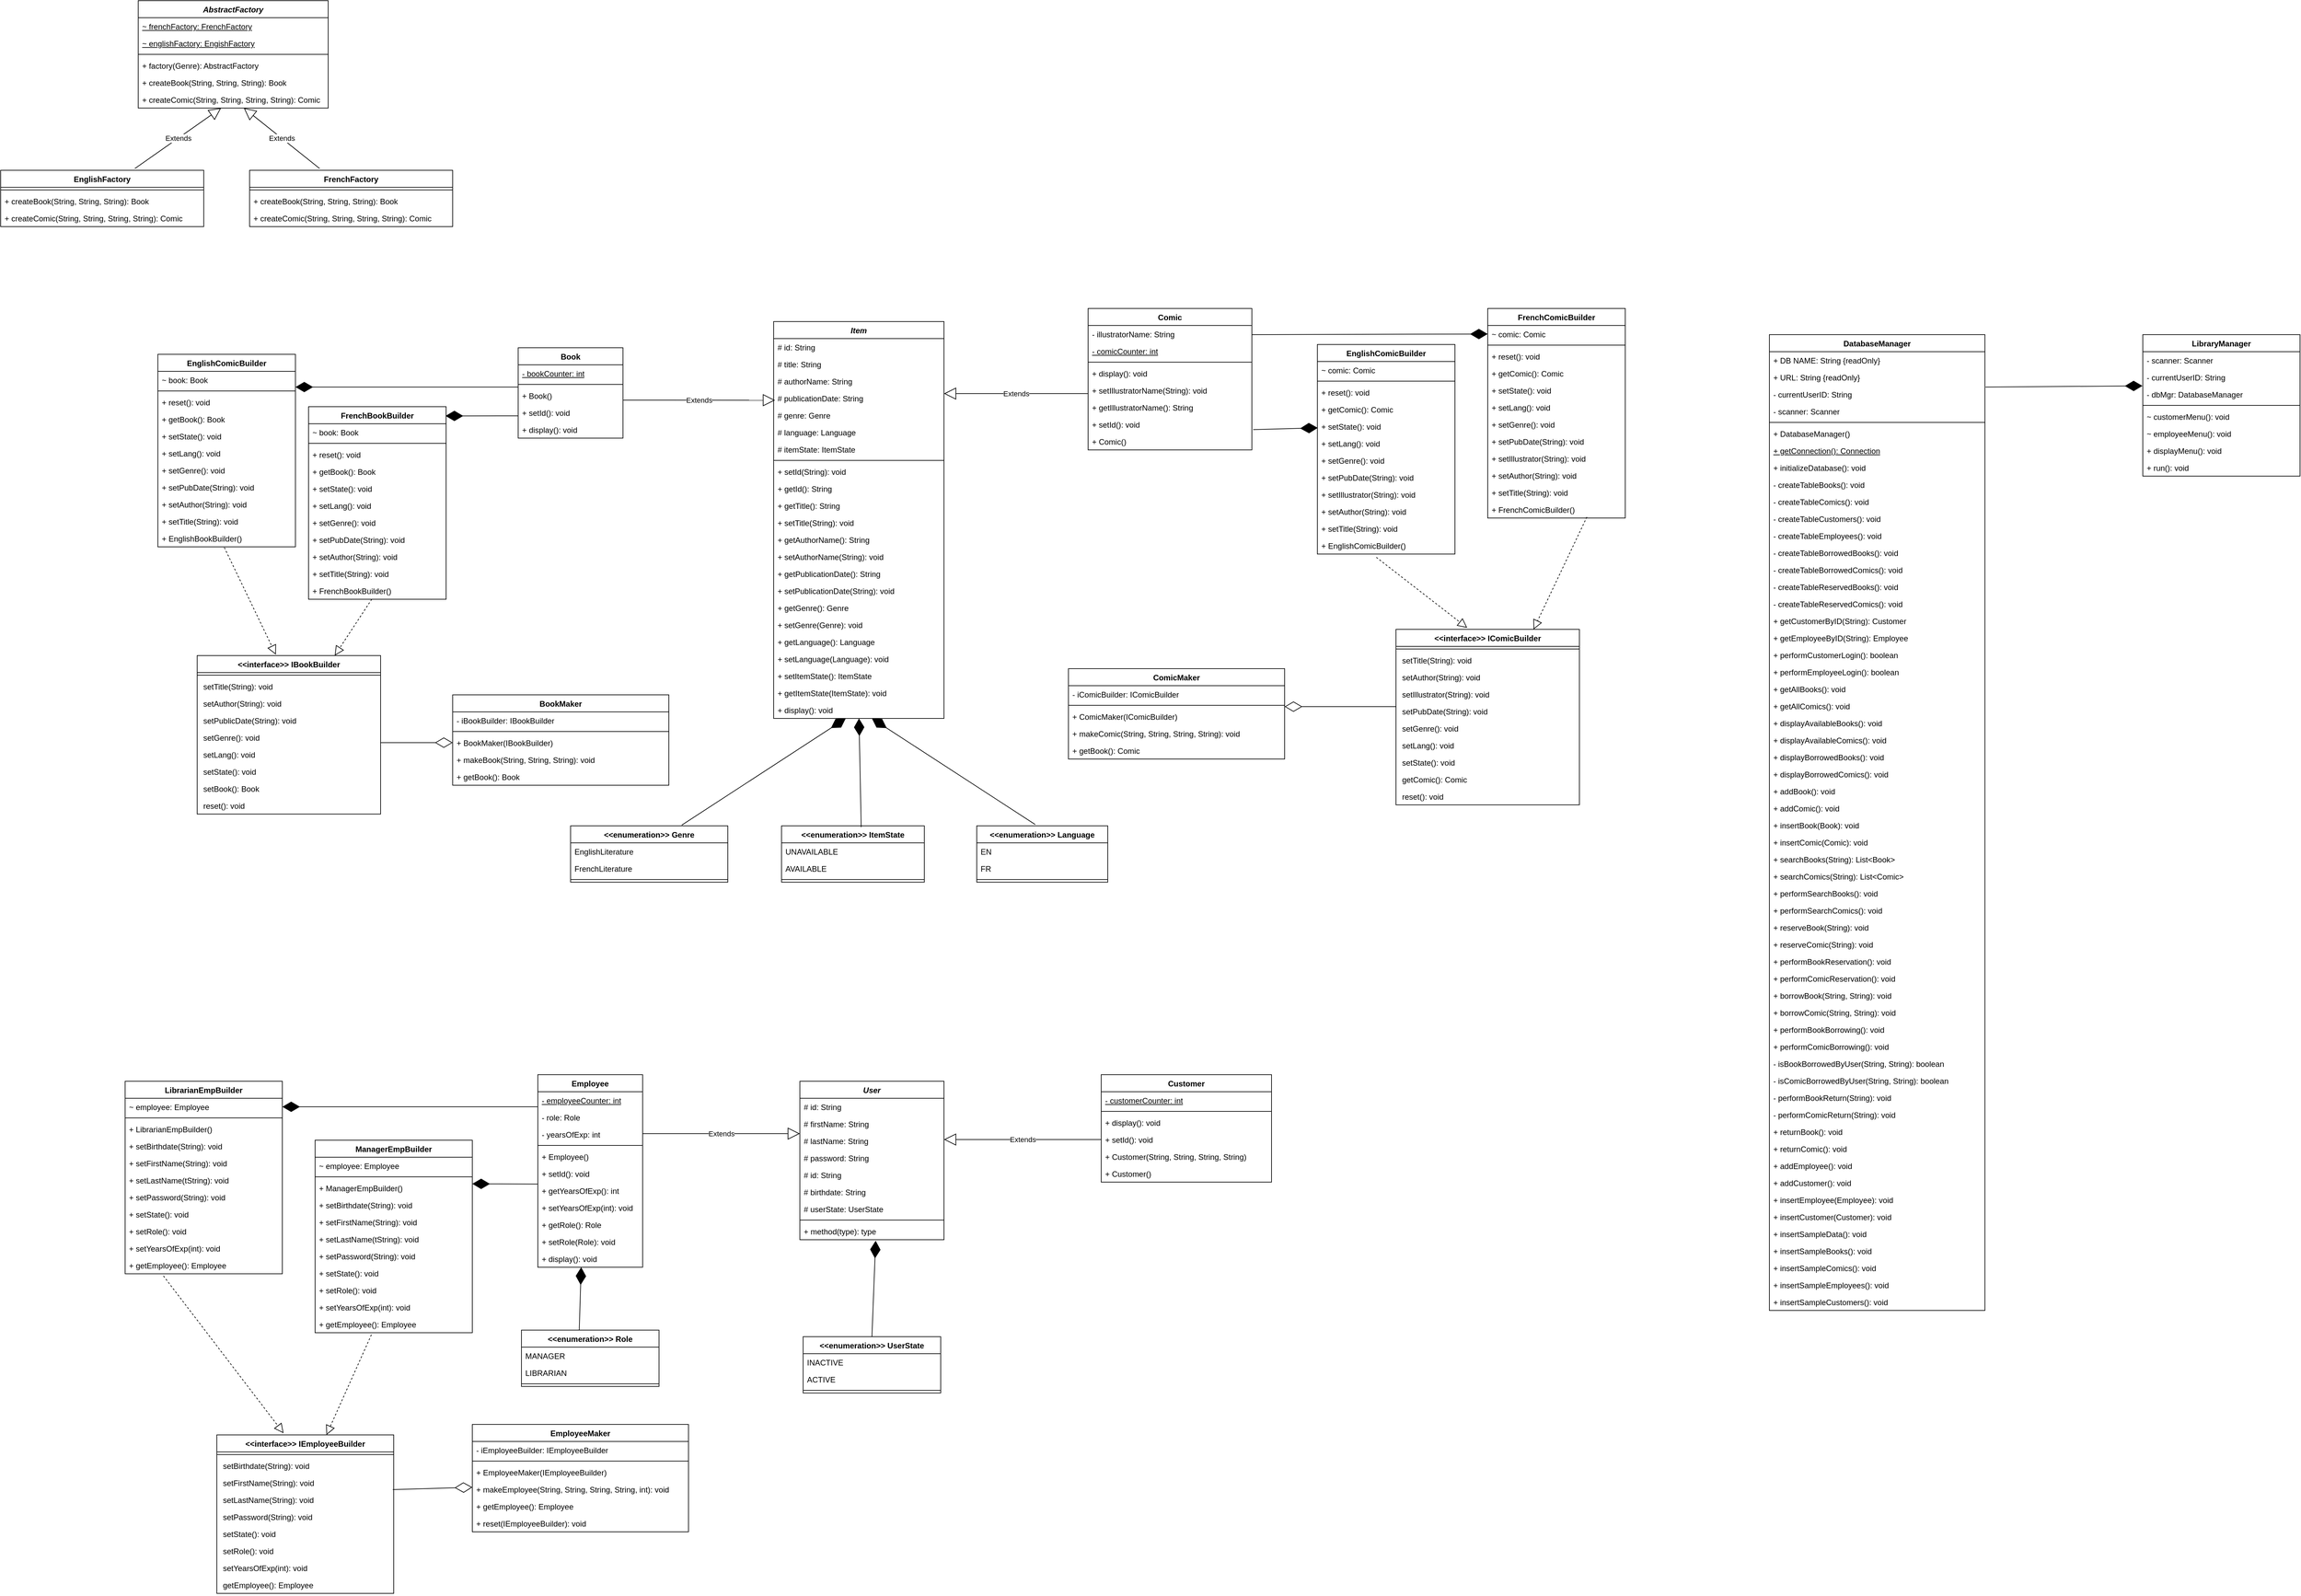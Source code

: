 <mxfile version="22.1.2" type="device">
  <diagram id="C5RBs43oDa-KdzZeNtuy" name="Page-1">
    <mxGraphModel dx="3613" dy="2872" grid="1" gridSize="10" guides="1" tooltips="1" connect="1" arrows="1" fold="1" page="1" pageScale="1" pageWidth="827" pageHeight="1169" math="0" shadow="0">
      <root>
        <mxCell id="WIyWlLk6GJQsqaUBKTNV-0" />
        <mxCell id="WIyWlLk6GJQsqaUBKTNV-1" parent="WIyWlLk6GJQsqaUBKTNV-0" />
        <mxCell id="Zd2zBZTAP0F9sFalho6A-0" value="EmployeeMaker" style="swimlane;fontStyle=1;align=center;verticalAlign=top;childLayout=stackLayout;horizontal=1;startSize=26;horizontalStack=0;resizeParent=1;resizeParentMax=0;resizeLast=0;collapsible=1;marginBottom=0;whiteSpace=wrap;html=1;" vertex="1" parent="WIyWlLk6GJQsqaUBKTNV-1">
          <mxGeometry x="770" y="1754" width="330" height="164" as="geometry" />
        </mxCell>
        <mxCell id="Zd2zBZTAP0F9sFalho6A-1" value="- iEmployeeBuilder: IEmployeeBuilder" style="text;strokeColor=none;fillColor=none;align=left;verticalAlign=top;spacingLeft=4;spacingRight=4;overflow=hidden;rotatable=0;points=[[0,0.5],[1,0.5]];portConstraint=eastwest;whiteSpace=wrap;html=1;" vertex="1" parent="Zd2zBZTAP0F9sFalho6A-0">
          <mxGeometry y="26" width="330" height="26" as="geometry" />
        </mxCell>
        <mxCell id="Zd2zBZTAP0F9sFalho6A-2" value="" style="line;strokeWidth=1;fillColor=none;align=left;verticalAlign=middle;spacingTop=-1;spacingLeft=3;spacingRight=3;rotatable=0;labelPosition=right;points=[];portConstraint=eastwest;strokeColor=inherit;" vertex="1" parent="Zd2zBZTAP0F9sFalho6A-0">
          <mxGeometry y="52" width="330" height="8" as="geometry" />
        </mxCell>
        <mxCell id="Zd2zBZTAP0F9sFalho6A-3" value="+ EmployeeMaker(IEmployeeBuilder)" style="text;strokeColor=none;fillColor=none;align=left;verticalAlign=top;spacingLeft=4;spacingRight=4;overflow=hidden;rotatable=0;points=[[0,0.5],[1,0.5]];portConstraint=eastwest;whiteSpace=wrap;html=1;" vertex="1" parent="Zd2zBZTAP0F9sFalho6A-0">
          <mxGeometry y="60" width="330" height="26" as="geometry" />
        </mxCell>
        <mxCell id="Zd2zBZTAP0F9sFalho6A-4" value="+ makeEmployee(String, String, String, String, int): void" style="text;strokeColor=none;fillColor=none;align=left;verticalAlign=top;spacingLeft=4;spacingRight=4;overflow=hidden;rotatable=0;points=[[0,0.5],[1,0.5]];portConstraint=eastwest;whiteSpace=wrap;html=1;" vertex="1" parent="Zd2zBZTAP0F9sFalho6A-0">
          <mxGeometry y="86" width="330" height="26" as="geometry" />
        </mxCell>
        <mxCell id="Zd2zBZTAP0F9sFalho6A-5" value="+ getEmployee(): Employee" style="text;strokeColor=none;fillColor=none;align=left;verticalAlign=top;spacingLeft=4;spacingRight=4;overflow=hidden;rotatable=0;points=[[0,0.5],[1,0.5]];portConstraint=eastwest;whiteSpace=wrap;html=1;" vertex="1" parent="Zd2zBZTAP0F9sFalho6A-0">
          <mxGeometry y="112" width="330" height="26" as="geometry" />
        </mxCell>
        <mxCell id="Zd2zBZTAP0F9sFalho6A-6" value="+ reset(IEmployeeBuilder): void" style="text;strokeColor=none;fillColor=none;align=left;verticalAlign=top;spacingLeft=4;spacingRight=4;overflow=hidden;rotatable=0;points=[[0,0.5],[1,0.5]];portConstraint=eastwest;whiteSpace=wrap;html=1;" vertex="1" parent="Zd2zBZTAP0F9sFalho6A-0">
          <mxGeometry y="138" width="330" height="26" as="geometry" />
        </mxCell>
        <mxCell id="Zd2zBZTAP0F9sFalho6A-7" value="FrenchFactory" style="swimlane;fontStyle=1;align=center;verticalAlign=top;childLayout=stackLayout;horizontal=1;startSize=26;horizontalStack=0;resizeParent=1;resizeParentMax=0;resizeLast=0;collapsible=1;marginBottom=0;whiteSpace=wrap;html=1;" vertex="1" parent="WIyWlLk6GJQsqaUBKTNV-1">
          <mxGeometry x="430" y="-161" width="310" height="86" as="geometry" />
        </mxCell>
        <mxCell id="Zd2zBZTAP0F9sFalho6A-9" value="" style="line;strokeWidth=1;fillColor=none;align=left;verticalAlign=middle;spacingTop=-1;spacingLeft=3;spacingRight=3;rotatable=0;labelPosition=right;points=[];portConstraint=eastwest;strokeColor=inherit;" vertex="1" parent="Zd2zBZTAP0F9sFalho6A-7">
          <mxGeometry y="26" width="310" height="8" as="geometry" />
        </mxCell>
        <mxCell id="Zd2zBZTAP0F9sFalho6A-10" value="+ createBook(String, String, String): Book" style="text;strokeColor=none;fillColor=none;align=left;verticalAlign=top;spacingLeft=4;spacingRight=4;overflow=hidden;rotatable=0;points=[[0,0.5],[1,0.5]];portConstraint=eastwest;whiteSpace=wrap;html=1;" vertex="1" parent="Zd2zBZTAP0F9sFalho6A-7">
          <mxGeometry y="34" width="310" height="26" as="geometry" />
        </mxCell>
        <mxCell id="Zd2zBZTAP0F9sFalho6A-11" value="+ createComic(String, String, String, String): Comic" style="text;strokeColor=none;fillColor=none;align=left;verticalAlign=top;spacingLeft=4;spacingRight=4;overflow=hidden;rotatable=0;points=[[0,0.5],[1,0.5]];portConstraint=eastwest;whiteSpace=wrap;html=1;" vertex="1" parent="Zd2zBZTAP0F9sFalho6A-7">
          <mxGeometry y="60" width="310" height="26" as="geometry" />
        </mxCell>
        <mxCell id="Zd2zBZTAP0F9sFalho6A-12" value="EnglishFactory" style="swimlane;fontStyle=1;align=center;verticalAlign=top;childLayout=stackLayout;horizontal=1;startSize=26;horizontalStack=0;resizeParent=1;resizeParentMax=0;resizeLast=0;collapsible=1;marginBottom=0;whiteSpace=wrap;html=1;" vertex="1" parent="WIyWlLk6GJQsqaUBKTNV-1">
          <mxGeometry x="50" y="-161" width="310" height="86" as="geometry" />
        </mxCell>
        <mxCell id="Zd2zBZTAP0F9sFalho6A-13" value="" style="line;strokeWidth=1;fillColor=none;align=left;verticalAlign=middle;spacingTop=-1;spacingLeft=3;spacingRight=3;rotatable=0;labelPosition=right;points=[];portConstraint=eastwest;strokeColor=inherit;" vertex="1" parent="Zd2zBZTAP0F9sFalho6A-12">
          <mxGeometry y="26" width="310" height="8" as="geometry" />
        </mxCell>
        <mxCell id="Zd2zBZTAP0F9sFalho6A-14" value="+ createBook(String, String, String): Book" style="text;strokeColor=none;fillColor=none;align=left;verticalAlign=top;spacingLeft=4;spacingRight=4;overflow=hidden;rotatable=0;points=[[0,0.5],[1,0.5]];portConstraint=eastwest;whiteSpace=wrap;html=1;" vertex="1" parent="Zd2zBZTAP0F9sFalho6A-12">
          <mxGeometry y="34" width="310" height="26" as="geometry" />
        </mxCell>
        <mxCell id="Zd2zBZTAP0F9sFalho6A-15" value="+ createComic(String, String, String, String): Comic" style="text;strokeColor=none;fillColor=none;align=left;verticalAlign=top;spacingLeft=4;spacingRight=4;overflow=hidden;rotatable=0;points=[[0,0.5],[1,0.5]];portConstraint=eastwest;whiteSpace=wrap;html=1;" vertex="1" parent="Zd2zBZTAP0F9sFalho6A-12">
          <mxGeometry y="60" width="310" height="26" as="geometry" />
        </mxCell>
        <mxCell id="Zd2zBZTAP0F9sFalho6A-23" value="&lt;i&gt;AbstractFactory&lt;/i&gt;" style="swimlane;fontStyle=1;align=center;verticalAlign=top;childLayout=stackLayout;horizontal=1;startSize=26;horizontalStack=0;resizeParent=1;resizeParentMax=0;resizeLast=0;collapsible=1;marginBottom=0;whiteSpace=wrap;html=1;" vertex="1" parent="WIyWlLk6GJQsqaUBKTNV-1">
          <mxGeometry x="260" y="-420" width="290" height="164" as="geometry" />
        </mxCell>
        <mxCell id="Zd2zBZTAP0F9sFalho6A-24" value="&lt;u&gt;~ frenchFactory: FrenchFactory&lt;/u&gt;" style="text;strokeColor=none;fillColor=none;align=left;verticalAlign=top;spacingLeft=4;spacingRight=4;overflow=hidden;rotatable=0;points=[[0,0.5],[1,0.5]];portConstraint=eastwest;whiteSpace=wrap;html=1;" vertex="1" parent="Zd2zBZTAP0F9sFalho6A-23">
          <mxGeometry y="26" width="290" height="26" as="geometry" />
        </mxCell>
        <mxCell id="Zd2zBZTAP0F9sFalho6A-27" value="&lt;u&gt;~ englishFactory: EngishFactory&lt;/u&gt;" style="text;strokeColor=none;fillColor=none;align=left;verticalAlign=top;spacingLeft=4;spacingRight=4;overflow=hidden;rotatable=0;points=[[0,0.5],[1,0.5]];portConstraint=eastwest;whiteSpace=wrap;html=1;" vertex="1" parent="Zd2zBZTAP0F9sFalho6A-23">
          <mxGeometry y="52" width="290" height="26" as="geometry" />
        </mxCell>
        <mxCell id="Zd2zBZTAP0F9sFalho6A-25" value="" style="line;strokeWidth=1;fillColor=none;align=left;verticalAlign=middle;spacingTop=-1;spacingLeft=3;spacingRight=3;rotatable=0;labelPosition=right;points=[];portConstraint=eastwest;strokeColor=inherit;" vertex="1" parent="Zd2zBZTAP0F9sFalho6A-23">
          <mxGeometry y="78" width="290" height="8" as="geometry" />
        </mxCell>
        <mxCell id="Zd2zBZTAP0F9sFalho6A-26" value="+ factory(Genre): AbstractFactory" style="text;strokeColor=none;fillColor=none;align=left;verticalAlign=top;spacingLeft=4;spacingRight=4;overflow=hidden;rotatable=0;points=[[0,0.5],[1,0.5]];portConstraint=eastwest;whiteSpace=wrap;html=1;" vertex="1" parent="Zd2zBZTAP0F9sFalho6A-23">
          <mxGeometry y="86" width="290" height="26" as="geometry" />
        </mxCell>
        <mxCell id="Zd2zBZTAP0F9sFalho6A-28" value="+ createBook(String, String, String): Book" style="text;strokeColor=none;fillColor=none;align=left;verticalAlign=top;spacingLeft=4;spacingRight=4;overflow=hidden;rotatable=0;points=[[0,0.5],[1,0.5]];portConstraint=eastwest;whiteSpace=wrap;html=1;" vertex="1" parent="Zd2zBZTAP0F9sFalho6A-23">
          <mxGeometry y="112" width="290" height="26" as="geometry" />
        </mxCell>
        <mxCell id="Zd2zBZTAP0F9sFalho6A-29" value="+ createComic(String, String, String, String): Comic" style="text;strokeColor=none;fillColor=none;align=left;verticalAlign=top;spacingLeft=4;spacingRight=4;overflow=hidden;rotatable=0;points=[[0,0.5],[1,0.5]];portConstraint=eastwest;whiteSpace=wrap;html=1;" vertex="1" parent="Zd2zBZTAP0F9sFalho6A-23">
          <mxGeometry y="138" width="290" height="26" as="geometry" />
        </mxCell>
        <mxCell id="Zd2zBZTAP0F9sFalho6A-30" value="Extends" style="endArrow=block;endSize=16;endFill=0;html=1;rounded=0;exitX=0.661;exitY=-0.031;exitDx=0;exitDy=0;exitPerimeter=0;" edge="1" parent="WIyWlLk6GJQsqaUBKTNV-1" source="Zd2zBZTAP0F9sFalho6A-12" target="Zd2zBZTAP0F9sFalho6A-29">
          <mxGeometry width="160" relative="1" as="geometry">
            <mxPoint x="170" y="-200" as="sourcePoint" />
            <mxPoint x="330" y="-200" as="targetPoint" />
          </mxGeometry>
        </mxCell>
        <mxCell id="Zd2zBZTAP0F9sFalho6A-31" value="Extends" style="endArrow=block;endSize=16;endFill=0;html=1;rounded=0;exitX=0.345;exitY=-0.031;exitDx=0;exitDy=0;exitPerimeter=0;" edge="1" parent="WIyWlLk6GJQsqaUBKTNV-1" source="Zd2zBZTAP0F9sFalho6A-7" target="Zd2zBZTAP0F9sFalho6A-29">
          <mxGeometry width="160" relative="1" as="geometry">
            <mxPoint x="370" y="-210" as="sourcePoint" />
            <mxPoint x="530" y="-210" as="targetPoint" />
          </mxGeometry>
        </mxCell>
        <mxCell id="Zd2zBZTAP0F9sFalho6A-32" value="ComicMaker" style="swimlane;fontStyle=1;align=center;verticalAlign=top;childLayout=stackLayout;horizontal=1;startSize=26;horizontalStack=0;resizeParent=1;resizeParentMax=0;resizeLast=0;collapsible=1;marginBottom=0;whiteSpace=wrap;html=1;" vertex="1" parent="WIyWlLk6GJQsqaUBKTNV-1">
          <mxGeometry x="1680" y="600" width="330" height="138" as="geometry" />
        </mxCell>
        <mxCell id="Zd2zBZTAP0F9sFalho6A-33" value="- iComicBuilder: IComicBuilder" style="text;strokeColor=none;fillColor=none;align=left;verticalAlign=top;spacingLeft=4;spacingRight=4;overflow=hidden;rotatable=0;points=[[0,0.5],[1,0.5]];portConstraint=eastwest;whiteSpace=wrap;html=1;" vertex="1" parent="Zd2zBZTAP0F9sFalho6A-32">
          <mxGeometry y="26" width="330" height="26" as="geometry" />
        </mxCell>
        <mxCell id="Zd2zBZTAP0F9sFalho6A-34" value="" style="line;strokeWidth=1;fillColor=none;align=left;verticalAlign=middle;spacingTop=-1;spacingLeft=3;spacingRight=3;rotatable=0;labelPosition=right;points=[];portConstraint=eastwest;strokeColor=inherit;" vertex="1" parent="Zd2zBZTAP0F9sFalho6A-32">
          <mxGeometry y="52" width="330" height="8" as="geometry" />
        </mxCell>
        <mxCell id="Zd2zBZTAP0F9sFalho6A-35" value="+ ComicMaker(IComicBuilder)" style="text;strokeColor=none;fillColor=none;align=left;verticalAlign=top;spacingLeft=4;spacingRight=4;overflow=hidden;rotatable=0;points=[[0,0.5],[1,0.5]];portConstraint=eastwest;whiteSpace=wrap;html=1;" vertex="1" parent="Zd2zBZTAP0F9sFalho6A-32">
          <mxGeometry y="60" width="330" height="26" as="geometry" />
        </mxCell>
        <mxCell id="Zd2zBZTAP0F9sFalho6A-36" value="+ makeComic(String, String, String, String): void" style="text;strokeColor=none;fillColor=none;align=left;verticalAlign=top;spacingLeft=4;spacingRight=4;overflow=hidden;rotatable=0;points=[[0,0.5],[1,0.5]];portConstraint=eastwest;whiteSpace=wrap;html=1;" vertex="1" parent="Zd2zBZTAP0F9sFalho6A-32">
          <mxGeometry y="86" width="330" height="26" as="geometry" />
        </mxCell>
        <mxCell id="Zd2zBZTAP0F9sFalho6A-38" value="+ getBook(): Comic" style="text;strokeColor=none;fillColor=none;align=left;verticalAlign=top;spacingLeft=4;spacingRight=4;overflow=hidden;rotatable=0;points=[[0,0.5],[1,0.5]];portConstraint=eastwest;whiteSpace=wrap;html=1;" vertex="1" parent="Zd2zBZTAP0F9sFalho6A-32">
          <mxGeometry y="112" width="330" height="26" as="geometry" />
        </mxCell>
        <mxCell id="Zd2zBZTAP0F9sFalho6A-39" value="BookMaker" style="swimlane;fontStyle=1;align=center;verticalAlign=top;childLayout=stackLayout;horizontal=1;startSize=26;horizontalStack=0;resizeParent=1;resizeParentMax=0;resizeLast=0;collapsible=1;marginBottom=0;whiteSpace=wrap;html=1;" vertex="1" parent="WIyWlLk6GJQsqaUBKTNV-1">
          <mxGeometry x="740" y="640" width="330" height="138" as="geometry" />
        </mxCell>
        <mxCell id="Zd2zBZTAP0F9sFalho6A-40" value="- iBookBuilder: IBookBuilder" style="text;strokeColor=none;fillColor=none;align=left;verticalAlign=top;spacingLeft=4;spacingRight=4;overflow=hidden;rotatable=0;points=[[0,0.5],[1,0.5]];portConstraint=eastwest;whiteSpace=wrap;html=1;" vertex="1" parent="Zd2zBZTAP0F9sFalho6A-39">
          <mxGeometry y="26" width="330" height="26" as="geometry" />
        </mxCell>
        <mxCell id="Zd2zBZTAP0F9sFalho6A-41" value="" style="line;strokeWidth=1;fillColor=none;align=left;verticalAlign=middle;spacingTop=-1;spacingLeft=3;spacingRight=3;rotatable=0;labelPosition=right;points=[];portConstraint=eastwest;strokeColor=inherit;" vertex="1" parent="Zd2zBZTAP0F9sFalho6A-39">
          <mxGeometry y="52" width="330" height="8" as="geometry" />
        </mxCell>
        <mxCell id="Zd2zBZTAP0F9sFalho6A-42" value="+ BookMaker(IBookBuilder)" style="text;strokeColor=none;fillColor=none;align=left;verticalAlign=top;spacingLeft=4;spacingRight=4;overflow=hidden;rotatable=0;points=[[0,0.5],[1,0.5]];portConstraint=eastwest;whiteSpace=wrap;html=1;" vertex="1" parent="Zd2zBZTAP0F9sFalho6A-39">
          <mxGeometry y="60" width="330" height="26" as="geometry" />
        </mxCell>
        <mxCell id="Zd2zBZTAP0F9sFalho6A-43" value="+ makeBook(String, String, String): void" style="text;strokeColor=none;fillColor=none;align=left;verticalAlign=top;spacingLeft=4;spacingRight=4;overflow=hidden;rotatable=0;points=[[0,0.5],[1,0.5]];portConstraint=eastwest;whiteSpace=wrap;html=1;" vertex="1" parent="Zd2zBZTAP0F9sFalho6A-39">
          <mxGeometry y="86" width="330" height="26" as="geometry" />
        </mxCell>
        <mxCell id="Zd2zBZTAP0F9sFalho6A-44" value="+ getBook(): Book" style="text;strokeColor=none;fillColor=none;align=left;verticalAlign=top;spacingLeft=4;spacingRight=4;overflow=hidden;rotatable=0;points=[[0,0.5],[1,0.5]];portConstraint=eastwest;whiteSpace=wrap;html=1;" vertex="1" parent="Zd2zBZTAP0F9sFalho6A-39">
          <mxGeometry y="112" width="330" height="26" as="geometry" />
        </mxCell>
        <mxCell id="Zd2zBZTAP0F9sFalho6A-45" value="Comic" style="swimlane;fontStyle=1;align=center;verticalAlign=top;childLayout=stackLayout;horizontal=1;startSize=26;horizontalStack=0;resizeParent=1;resizeParentMax=0;resizeLast=0;collapsible=1;marginBottom=0;whiteSpace=wrap;html=1;" vertex="1" parent="WIyWlLk6GJQsqaUBKTNV-1">
          <mxGeometry x="1710" y="50" width="250" height="216" as="geometry" />
        </mxCell>
        <mxCell id="Zd2zBZTAP0F9sFalho6A-46" value="- illustratorName: String" style="text;strokeColor=none;fillColor=none;align=left;verticalAlign=top;spacingLeft=4;spacingRight=4;overflow=hidden;rotatable=0;points=[[0,0.5],[1,0.5]];portConstraint=eastwest;whiteSpace=wrap;html=1;" vertex="1" parent="Zd2zBZTAP0F9sFalho6A-45">
          <mxGeometry y="26" width="250" height="26" as="geometry" />
        </mxCell>
        <mxCell id="Zd2zBZTAP0F9sFalho6A-49" value="&lt;u&gt;- comicCounter: int&lt;/u&gt;" style="text;strokeColor=none;fillColor=none;align=left;verticalAlign=top;spacingLeft=4;spacingRight=4;overflow=hidden;rotatable=0;points=[[0,0.5],[1,0.5]];portConstraint=eastwest;whiteSpace=wrap;html=1;" vertex="1" parent="Zd2zBZTAP0F9sFalho6A-45">
          <mxGeometry y="52" width="250" height="26" as="geometry" />
        </mxCell>
        <mxCell id="Zd2zBZTAP0F9sFalho6A-47" value="" style="line;strokeWidth=1;fillColor=none;align=left;verticalAlign=middle;spacingTop=-1;spacingLeft=3;spacingRight=3;rotatable=0;labelPosition=right;points=[];portConstraint=eastwest;strokeColor=inherit;" vertex="1" parent="Zd2zBZTAP0F9sFalho6A-45">
          <mxGeometry y="78" width="250" height="8" as="geometry" />
        </mxCell>
        <mxCell id="Zd2zBZTAP0F9sFalho6A-48" value="+ display(): void" style="text;strokeColor=none;fillColor=none;align=left;verticalAlign=top;spacingLeft=4;spacingRight=4;overflow=hidden;rotatable=0;points=[[0,0.5],[1,0.5]];portConstraint=eastwest;whiteSpace=wrap;html=1;" vertex="1" parent="Zd2zBZTAP0F9sFalho6A-45">
          <mxGeometry y="86" width="250" height="26" as="geometry" />
        </mxCell>
        <mxCell id="Zd2zBZTAP0F9sFalho6A-50" value="+ setIllustratorName(String): void" style="text;strokeColor=none;fillColor=none;align=left;verticalAlign=top;spacingLeft=4;spacingRight=4;overflow=hidden;rotatable=0;points=[[0,0.5],[1,0.5]];portConstraint=eastwest;whiteSpace=wrap;html=1;" vertex="1" parent="Zd2zBZTAP0F9sFalho6A-45">
          <mxGeometry y="112" width="250" height="26" as="geometry" />
        </mxCell>
        <mxCell id="Zd2zBZTAP0F9sFalho6A-51" value="+ getIllustratorName(): String" style="text;strokeColor=none;fillColor=none;align=left;verticalAlign=top;spacingLeft=4;spacingRight=4;overflow=hidden;rotatable=0;points=[[0,0.5],[1,0.5]];portConstraint=eastwest;whiteSpace=wrap;html=1;" vertex="1" parent="Zd2zBZTAP0F9sFalho6A-45">
          <mxGeometry y="138" width="250" height="26" as="geometry" />
        </mxCell>
        <mxCell id="Zd2zBZTAP0F9sFalho6A-52" value="+ setId(): void" style="text;strokeColor=none;fillColor=none;align=left;verticalAlign=top;spacingLeft=4;spacingRight=4;overflow=hidden;rotatable=0;points=[[0,0.5],[1,0.5]];portConstraint=eastwest;whiteSpace=wrap;html=1;" vertex="1" parent="Zd2zBZTAP0F9sFalho6A-45">
          <mxGeometry y="164" width="250" height="26" as="geometry" />
        </mxCell>
        <mxCell id="Zd2zBZTAP0F9sFalho6A-53" value="+ Comic()" style="text;strokeColor=none;fillColor=none;align=left;verticalAlign=top;spacingLeft=4;spacingRight=4;overflow=hidden;rotatable=0;points=[[0,0.5],[1,0.5]];portConstraint=eastwest;whiteSpace=wrap;html=1;" vertex="1" parent="Zd2zBZTAP0F9sFalho6A-45">
          <mxGeometry y="190" width="250" height="26" as="geometry" />
        </mxCell>
        <mxCell id="Zd2zBZTAP0F9sFalho6A-54" value="&amp;lt;&amp;lt;interface&amp;gt;&amp;gt; IComicBuilder" style="swimlane;fontStyle=1;align=center;verticalAlign=top;childLayout=stackLayout;horizontal=1;startSize=26;horizontalStack=0;resizeParent=1;resizeParentMax=0;resizeLast=0;collapsible=1;marginBottom=0;whiteSpace=wrap;html=1;" vertex="1" parent="WIyWlLk6GJQsqaUBKTNV-1">
          <mxGeometry x="2180" y="540" width="280" height="268" as="geometry" />
        </mxCell>
        <mxCell id="Zd2zBZTAP0F9sFalho6A-56" value="" style="line;strokeWidth=1;fillColor=none;align=left;verticalAlign=middle;spacingTop=-1;spacingLeft=3;spacingRight=3;rotatable=0;labelPosition=right;points=[];portConstraint=eastwest;strokeColor=inherit;" vertex="1" parent="Zd2zBZTAP0F9sFalho6A-54">
          <mxGeometry y="26" width="280" height="8" as="geometry" />
        </mxCell>
        <mxCell id="Zd2zBZTAP0F9sFalho6A-57" value="&amp;nbsp;setTitle(String): void" style="text;strokeColor=none;fillColor=none;align=left;verticalAlign=top;spacingLeft=4;spacingRight=4;overflow=hidden;rotatable=0;points=[[0,0.5],[1,0.5]];portConstraint=eastwest;whiteSpace=wrap;html=1;" vertex="1" parent="Zd2zBZTAP0F9sFalho6A-54">
          <mxGeometry y="34" width="280" height="26" as="geometry" />
        </mxCell>
        <mxCell id="Zd2zBZTAP0F9sFalho6A-59" value="&amp;nbsp;setAuthor(String): void" style="text;strokeColor=none;fillColor=none;align=left;verticalAlign=top;spacingLeft=4;spacingRight=4;overflow=hidden;rotatable=0;points=[[0,0.5],[1,0.5]];portConstraint=eastwest;whiteSpace=wrap;html=1;" vertex="1" parent="Zd2zBZTAP0F9sFalho6A-54">
          <mxGeometry y="60" width="280" height="26" as="geometry" />
        </mxCell>
        <mxCell id="Zd2zBZTAP0F9sFalho6A-58" value="&amp;nbsp;setIllustrator(String): void" style="text;strokeColor=none;fillColor=none;align=left;verticalAlign=top;spacingLeft=4;spacingRight=4;overflow=hidden;rotatable=0;points=[[0,0.5],[1,0.5]];portConstraint=eastwest;whiteSpace=wrap;html=1;" vertex="1" parent="Zd2zBZTAP0F9sFalho6A-54">
          <mxGeometry y="86" width="280" height="26" as="geometry" />
        </mxCell>
        <mxCell id="Zd2zBZTAP0F9sFalho6A-60" value="&amp;nbsp;setPubDate(String): void" style="text;strokeColor=none;fillColor=none;align=left;verticalAlign=top;spacingLeft=4;spacingRight=4;overflow=hidden;rotatable=0;points=[[0,0.5],[1,0.5]];portConstraint=eastwest;whiteSpace=wrap;html=1;" vertex="1" parent="Zd2zBZTAP0F9sFalho6A-54">
          <mxGeometry y="112" width="280" height="26" as="geometry" />
        </mxCell>
        <mxCell id="Zd2zBZTAP0F9sFalho6A-61" value="&amp;nbsp;setGenre(): void" style="text;strokeColor=none;fillColor=none;align=left;verticalAlign=top;spacingLeft=4;spacingRight=4;overflow=hidden;rotatable=0;points=[[0,0.5],[1,0.5]];portConstraint=eastwest;whiteSpace=wrap;html=1;" vertex="1" parent="Zd2zBZTAP0F9sFalho6A-54">
          <mxGeometry y="138" width="280" height="26" as="geometry" />
        </mxCell>
        <mxCell id="Zd2zBZTAP0F9sFalho6A-63" value="&amp;nbsp;setLang(): void" style="text;strokeColor=none;fillColor=none;align=left;verticalAlign=top;spacingLeft=4;spacingRight=4;overflow=hidden;rotatable=0;points=[[0,0.5],[1,0.5]];portConstraint=eastwest;whiteSpace=wrap;html=1;" vertex="1" parent="Zd2zBZTAP0F9sFalho6A-54">
          <mxGeometry y="164" width="280" height="26" as="geometry" />
        </mxCell>
        <mxCell id="Zd2zBZTAP0F9sFalho6A-64" value="&amp;nbsp;setState(): void" style="text;strokeColor=none;fillColor=none;align=left;verticalAlign=top;spacingLeft=4;spacingRight=4;overflow=hidden;rotatable=0;points=[[0,0.5],[1,0.5]];portConstraint=eastwest;whiteSpace=wrap;html=1;" vertex="1" parent="Zd2zBZTAP0F9sFalho6A-54">
          <mxGeometry y="190" width="280" height="26" as="geometry" />
        </mxCell>
        <mxCell id="Zd2zBZTAP0F9sFalho6A-62" value="&amp;nbsp;getComic(): Comic" style="text;strokeColor=none;fillColor=none;align=left;verticalAlign=top;spacingLeft=4;spacingRight=4;overflow=hidden;rotatable=0;points=[[0,0.5],[1,0.5]];portConstraint=eastwest;whiteSpace=wrap;html=1;" vertex="1" parent="Zd2zBZTAP0F9sFalho6A-54">
          <mxGeometry y="216" width="280" height="26" as="geometry" />
        </mxCell>
        <mxCell id="Zd2zBZTAP0F9sFalho6A-65" value="&amp;nbsp;reset(): void" style="text;strokeColor=none;fillColor=none;align=left;verticalAlign=top;spacingLeft=4;spacingRight=4;overflow=hidden;rotatable=0;points=[[0,0.5],[1,0.5]];portConstraint=eastwest;whiteSpace=wrap;html=1;" vertex="1" parent="Zd2zBZTAP0F9sFalho6A-54">
          <mxGeometry y="242" width="280" height="26" as="geometry" />
        </mxCell>
        <mxCell id="Zd2zBZTAP0F9sFalho6A-66" value="&amp;lt;&amp;lt;interface&amp;gt;&amp;gt; IBookBuilder" style="swimlane;fontStyle=1;align=center;verticalAlign=top;childLayout=stackLayout;horizontal=1;startSize=26;horizontalStack=0;resizeParent=1;resizeParentMax=0;resizeLast=0;collapsible=1;marginBottom=0;whiteSpace=wrap;html=1;" vertex="1" parent="WIyWlLk6GJQsqaUBKTNV-1">
          <mxGeometry x="350" y="580" width="280" height="242" as="geometry" />
        </mxCell>
        <mxCell id="Zd2zBZTAP0F9sFalho6A-67" value="" style="line;strokeWidth=1;fillColor=none;align=left;verticalAlign=middle;spacingTop=-1;spacingLeft=3;spacingRight=3;rotatable=0;labelPosition=right;points=[];portConstraint=eastwest;strokeColor=inherit;" vertex="1" parent="Zd2zBZTAP0F9sFalho6A-66">
          <mxGeometry y="26" width="280" height="8" as="geometry" />
        </mxCell>
        <mxCell id="Zd2zBZTAP0F9sFalho6A-68" value="&amp;nbsp;setTitle(String): void" style="text;strokeColor=none;fillColor=none;align=left;verticalAlign=top;spacingLeft=4;spacingRight=4;overflow=hidden;rotatable=0;points=[[0,0.5],[1,0.5]];portConstraint=eastwest;whiteSpace=wrap;html=1;" vertex="1" parent="Zd2zBZTAP0F9sFalho6A-66">
          <mxGeometry y="34" width="280" height="26" as="geometry" />
        </mxCell>
        <mxCell id="Zd2zBZTAP0F9sFalho6A-69" value="&amp;nbsp;setAuthor(String): void" style="text;strokeColor=none;fillColor=none;align=left;verticalAlign=top;spacingLeft=4;spacingRight=4;overflow=hidden;rotatable=0;points=[[0,0.5],[1,0.5]];portConstraint=eastwest;whiteSpace=wrap;html=1;" vertex="1" parent="Zd2zBZTAP0F9sFalho6A-66">
          <mxGeometry y="60" width="280" height="26" as="geometry" />
        </mxCell>
        <mxCell id="Zd2zBZTAP0F9sFalho6A-71" value="&amp;nbsp;setPublicDate(String): void" style="text;strokeColor=none;fillColor=none;align=left;verticalAlign=top;spacingLeft=4;spacingRight=4;overflow=hidden;rotatable=0;points=[[0,0.5],[1,0.5]];portConstraint=eastwest;whiteSpace=wrap;html=1;" vertex="1" parent="Zd2zBZTAP0F9sFalho6A-66">
          <mxGeometry y="86" width="280" height="26" as="geometry" />
        </mxCell>
        <mxCell id="Zd2zBZTAP0F9sFalho6A-72" value="&amp;nbsp;setGenre(): void" style="text;strokeColor=none;fillColor=none;align=left;verticalAlign=top;spacingLeft=4;spacingRight=4;overflow=hidden;rotatable=0;points=[[0,0.5],[1,0.5]];portConstraint=eastwest;whiteSpace=wrap;html=1;" vertex="1" parent="Zd2zBZTAP0F9sFalho6A-66">
          <mxGeometry y="112" width="280" height="26" as="geometry" />
        </mxCell>
        <mxCell id="Zd2zBZTAP0F9sFalho6A-73" value="&amp;nbsp;setLang(): void" style="text;strokeColor=none;fillColor=none;align=left;verticalAlign=top;spacingLeft=4;spacingRight=4;overflow=hidden;rotatable=0;points=[[0,0.5],[1,0.5]];portConstraint=eastwest;whiteSpace=wrap;html=1;" vertex="1" parent="Zd2zBZTAP0F9sFalho6A-66">
          <mxGeometry y="138" width="280" height="26" as="geometry" />
        </mxCell>
        <mxCell id="Zd2zBZTAP0F9sFalho6A-74" value="&amp;nbsp;setState(): void" style="text;strokeColor=none;fillColor=none;align=left;verticalAlign=top;spacingLeft=4;spacingRight=4;overflow=hidden;rotatable=0;points=[[0,0.5],[1,0.5]];portConstraint=eastwest;whiteSpace=wrap;html=1;" vertex="1" parent="Zd2zBZTAP0F9sFalho6A-66">
          <mxGeometry y="164" width="280" height="26" as="geometry" />
        </mxCell>
        <mxCell id="Zd2zBZTAP0F9sFalho6A-75" value="&amp;nbsp;setBook(): Book" style="text;strokeColor=none;fillColor=none;align=left;verticalAlign=top;spacingLeft=4;spacingRight=4;overflow=hidden;rotatable=0;points=[[0,0.5],[1,0.5]];portConstraint=eastwest;whiteSpace=wrap;html=1;" vertex="1" parent="Zd2zBZTAP0F9sFalho6A-66">
          <mxGeometry y="190" width="280" height="26" as="geometry" />
        </mxCell>
        <mxCell id="Zd2zBZTAP0F9sFalho6A-76" value="&amp;nbsp;reset(): void" style="text;strokeColor=none;fillColor=none;align=left;verticalAlign=top;spacingLeft=4;spacingRight=4;overflow=hidden;rotatable=0;points=[[0,0.5],[1,0.5]];portConstraint=eastwest;whiteSpace=wrap;html=1;" vertex="1" parent="Zd2zBZTAP0F9sFalho6A-66">
          <mxGeometry y="216" width="280" height="26" as="geometry" />
        </mxCell>
        <mxCell id="Zd2zBZTAP0F9sFalho6A-77" value="EnglishComicBuilder" style="swimlane;fontStyle=1;align=center;verticalAlign=top;childLayout=stackLayout;horizontal=1;startSize=26;horizontalStack=0;resizeParent=1;resizeParentMax=0;resizeLast=0;collapsible=1;marginBottom=0;whiteSpace=wrap;html=1;" vertex="1" parent="WIyWlLk6GJQsqaUBKTNV-1">
          <mxGeometry x="2060" y="105" width="210" height="320" as="geometry" />
        </mxCell>
        <mxCell id="Zd2zBZTAP0F9sFalho6A-78" value="~ comic: Comic" style="text;strokeColor=none;fillColor=none;align=left;verticalAlign=top;spacingLeft=4;spacingRight=4;overflow=hidden;rotatable=0;points=[[0,0.5],[1,0.5]];portConstraint=eastwest;whiteSpace=wrap;html=1;" vertex="1" parent="Zd2zBZTAP0F9sFalho6A-77">
          <mxGeometry y="26" width="210" height="26" as="geometry" />
        </mxCell>
        <mxCell id="Zd2zBZTAP0F9sFalho6A-79" value="" style="line;strokeWidth=1;fillColor=none;align=left;verticalAlign=middle;spacingTop=-1;spacingLeft=3;spacingRight=3;rotatable=0;labelPosition=right;points=[];portConstraint=eastwest;strokeColor=inherit;" vertex="1" parent="Zd2zBZTAP0F9sFalho6A-77">
          <mxGeometry y="52" width="210" height="8" as="geometry" />
        </mxCell>
        <mxCell id="Zd2zBZTAP0F9sFalho6A-80" value="+ reset(): void" style="text;strokeColor=none;fillColor=none;align=left;verticalAlign=top;spacingLeft=4;spacingRight=4;overflow=hidden;rotatable=0;points=[[0,0.5],[1,0.5]];portConstraint=eastwest;whiteSpace=wrap;html=1;" vertex="1" parent="Zd2zBZTAP0F9sFalho6A-77">
          <mxGeometry y="60" width="210" height="26" as="geometry" />
        </mxCell>
        <mxCell id="Zd2zBZTAP0F9sFalho6A-82" value="+ getComic(): Comic" style="text;strokeColor=none;fillColor=none;align=left;verticalAlign=top;spacingLeft=4;spacingRight=4;overflow=hidden;rotatable=0;points=[[0,0.5],[1,0.5]];portConstraint=eastwest;whiteSpace=wrap;html=1;" vertex="1" parent="Zd2zBZTAP0F9sFalho6A-77">
          <mxGeometry y="86" width="210" height="26" as="geometry" />
        </mxCell>
        <mxCell id="Zd2zBZTAP0F9sFalho6A-81" value="+ setState(): void" style="text;strokeColor=none;fillColor=none;align=left;verticalAlign=top;spacingLeft=4;spacingRight=4;overflow=hidden;rotatable=0;points=[[0,0.5],[1,0.5]];portConstraint=eastwest;whiteSpace=wrap;html=1;" vertex="1" parent="Zd2zBZTAP0F9sFalho6A-77">
          <mxGeometry y="112" width="210" height="26" as="geometry" />
        </mxCell>
        <mxCell id="Zd2zBZTAP0F9sFalho6A-83" value="+ setLang(): void" style="text;strokeColor=none;fillColor=none;align=left;verticalAlign=top;spacingLeft=4;spacingRight=4;overflow=hidden;rotatable=0;points=[[0,0.5],[1,0.5]];portConstraint=eastwest;whiteSpace=wrap;html=1;" vertex="1" parent="Zd2zBZTAP0F9sFalho6A-77">
          <mxGeometry y="138" width="210" height="26" as="geometry" />
        </mxCell>
        <mxCell id="Zd2zBZTAP0F9sFalho6A-84" value="+ setGenre(): void" style="text;strokeColor=none;fillColor=none;align=left;verticalAlign=top;spacingLeft=4;spacingRight=4;overflow=hidden;rotatable=0;points=[[0,0.5],[1,0.5]];portConstraint=eastwest;whiteSpace=wrap;html=1;" vertex="1" parent="Zd2zBZTAP0F9sFalho6A-77">
          <mxGeometry y="164" width="210" height="26" as="geometry" />
        </mxCell>
        <mxCell id="Zd2zBZTAP0F9sFalho6A-86" value="+ setPubDate(String): void" style="text;strokeColor=none;fillColor=none;align=left;verticalAlign=top;spacingLeft=4;spacingRight=4;overflow=hidden;rotatable=0;points=[[0,0.5],[1,0.5]];portConstraint=eastwest;whiteSpace=wrap;html=1;" vertex="1" parent="Zd2zBZTAP0F9sFalho6A-77">
          <mxGeometry y="190" width="210" height="26" as="geometry" />
        </mxCell>
        <mxCell id="Zd2zBZTAP0F9sFalho6A-87" value="+ setIllustrator(String): void" style="text;strokeColor=none;fillColor=none;align=left;verticalAlign=top;spacingLeft=4;spacingRight=4;overflow=hidden;rotatable=0;points=[[0,0.5],[1,0.5]];portConstraint=eastwest;whiteSpace=wrap;html=1;" vertex="1" parent="Zd2zBZTAP0F9sFalho6A-77">
          <mxGeometry y="216" width="210" height="26" as="geometry" />
        </mxCell>
        <mxCell id="Zd2zBZTAP0F9sFalho6A-88" value="+ setAuthor(String): void" style="text;strokeColor=none;fillColor=none;align=left;verticalAlign=top;spacingLeft=4;spacingRight=4;overflow=hidden;rotatable=0;points=[[0,0.5],[1,0.5]];portConstraint=eastwest;whiteSpace=wrap;html=1;" vertex="1" parent="Zd2zBZTAP0F9sFalho6A-77">
          <mxGeometry y="242" width="210" height="26" as="geometry" />
        </mxCell>
        <mxCell id="Zd2zBZTAP0F9sFalho6A-89" value="+ setTitle(String): void" style="text;strokeColor=none;fillColor=none;align=left;verticalAlign=top;spacingLeft=4;spacingRight=4;overflow=hidden;rotatable=0;points=[[0,0.5],[1,0.5]];portConstraint=eastwest;whiteSpace=wrap;html=1;" vertex="1" parent="Zd2zBZTAP0F9sFalho6A-77">
          <mxGeometry y="268" width="210" height="26" as="geometry" />
        </mxCell>
        <mxCell id="Zd2zBZTAP0F9sFalho6A-90" value="+ EnglishComicBuilder()" style="text;strokeColor=none;fillColor=none;align=left;verticalAlign=top;spacingLeft=4;spacingRight=4;overflow=hidden;rotatable=0;points=[[0,0.5],[1,0.5]];portConstraint=eastwest;whiteSpace=wrap;html=1;" vertex="1" parent="Zd2zBZTAP0F9sFalho6A-77">
          <mxGeometry y="294" width="210" height="26" as="geometry" />
        </mxCell>
        <mxCell id="Zd2zBZTAP0F9sFalho6A-91" value="FrenchComicBuilder" style="swimlane;fontStyle=1;align=center;verticalAlign=top;childLayout=stackLayout;horizontal=1;startSize=26;horizontalStack=0;resizeParent=1;resizeParentMax=0;resizeLast=0;collapsible=1;marginBottom=0;whiteSpace=wrap;html=1;" vertex="1" parent="WIyWlLk6GJQsqaUBKTNV-1">
          <mxGeometry x="2320" y="50" width="210" height="320" as="geometry" />
        </mxCell>
        <mxCell id="Zd2zBZTAP0F9sFalho6A-92" value="~ comic: Comic" style="text;strokeColor=none;fillColor=none;align=left;verticalAlign=top;spacingLeft=4;spacingRight=4;overflow=hidden;rotatable=0;points=[[0,0.5],[1,0.5]];portConstraint=eastwest;whiteSpace=wrap;html=1;" vertex="1" parent="Zd2zBZTAP0F9sFalho6A-91">
          <mxGeometry y="26" width="210" height="26" as="geometry" />
        </mxCell>
        <mxCell id="Zd2zBZTAP0F9sFalho6A-93" value="" style="line;strokeWidth=1;fillColor=none;align=left;verticalAlign=middle;spacingTop=-1;spacingLeft=3;spacingRight=3;rotatable=0;labelPosition=right;points=[];portConstraint=eastwest;strokeColor=inherit;" vertex="1" parent="Zd2zBZTAP0F9sFalho6A-91">
          <mxGeometry y="52" width="210" height="8" as="geometry" />
        </mxCell>
        <mxCell id="Zd2zBZTAP0F9sFalho6A-94" value="+ reset(): void" style="text;strokeColor=none;fillColor=none;align=left;verticalAlign=top;spacingLeft=4;spacingRight=4;overflow=hidden;rotatable=0;points=[[0,0.5],[1,0.5]];portConstraint=eastwest;whiteSpace=wrap;html=1;" vertex="1" parent="Zd2zBZTAP0F9sFalho6A-91">
          <mxGeometry y="60" width="210" height="26" as="geometry" />
        </mxCell>
        <mxCell id="Zd2zBZTAP0F9sFalho6A-95" value="+ getComic(): Comic" style="text;strokeColor=none;fillColor=none;align=left;verticalAlign=top;spacingLeft=4;spacingRight=4;overflow=hidden;rotatable=0;points=[[0,0.5],[1,0.5]];portConstraint=eastwest;whiteSpace=wrap;html=1;" vertex="1" parent="Zd2zBZTAP0F9sFalho6A-91">
          <mxGeometry y="86" width="210" height="26" as="geometry" />
        </mxCell>
        <mxCell id="Zd2zBZTAP0F9sFalho6A-96" value="+ setState(): void" style="text;strokeColor=none;fillColor=none;align=left;verticalAlign=top;spacingLeft=4;spacingRight=4;overflow=hidden;rotatable=0;points=[[0,0.5],[1,0.5]];portConstraint=eastwest;whiteSpace=wrap;html=1;" vertex="1" parent="Zd2zBZTAP0F9sFalho6A-91">
          <mxGeometry y="112" width="210" height="26" as="geometry" />
        </mxCell>
        <mxCell id="Zd2zBZTAP0F9sFalho6A-97" value="+ setLang(): void" style="text;strokeColor=none;fillColor=none;align=left;verticalAlign=top;spacingLeft=4;spacingRight=4;overflow=hidden;rotatable=0;points=[[0,0.5],[1,0.5]];portConstraint=eastwest;whiteSpace=wrap;html=1;" vertex="1" parent="Zd2zBZTAP0F9sFalho6A-91">
          <mxGeometry y="138" width="210" height="26" as="geometry" />
        </mxCell>
        <mxCell id="Zd2zBZTAP0F9sFalho6A-98" value="+ setGenre(): void" style="text;strokeColor=none;fillColor=none;align=left;verticalAlign=top;spacingLeft=4;spacingRight=4;overflow=hidden;rotatable=0;points=[[0,0.5],[1,0.5]];portConstraint=eastwest;whiteSpace=wrap;html=1;" vertex="1" parent="Zd2zBZTAP0F9sFalho6A-91">
          <mxGeometry y="164" width="210" height="26" as="geometry" />
        </mxCell>
        <mxCell id="Zd2zBZTAP0F9sFalho6A-100" value="+ setPubDate(String): void" style="text;strokeColor=none;fillColor=none;align=left;verticalAlign=top;spacingLeft=4;spacingRight=4;overflow=hidden;rotatable=0;points=[[0,0.5],[1,0.5]];portConstraint=eastwest;whiteSpace=wrap;html=1;" vertex="1" parent="Zd2zBZTAP0F9sFalho6A-91">
          <mxGeometry y="190" width="210" height="26" as="geometry" />
        </mxCell>
        <mxCell id="Zd2zBZTAP0F9sFalho6A-101" value="+ setIllustrator(String): void" style="text;strokeColor=none;fillColor=none;align=left;verticalAlign=top;spacingLeft=4;spacingRight=4;overflow=hidden;rotatable=0;points=[[0,0.5],[1,0.5]];portConstraint=eastwest;whiteSpace=wrap;html=1;" vertex="1" parent="Zd2zBZTAP0F9sFalho6A-91">
          <mxGeometry y="216" width="210" height="26" as="geometry" />
        </mxCell>
        <mxCell id="Zd2zBZTAP0F9sFalho6A-102" value="+ setAuthor(String): void" style="text;strokeColor=none;fillColor=none;align=left;verticalAlign=top;spacingLeft=4;spacingRight=4;overflow=hidden;rotatable=0;points=[[0,0.5],[1,0.5]];portConstraint=eastwest;whiteSpace=wrap;html=1;" vertex="1" parent="Zd2zBZTAP0F9sFalho6A-91">
          <mxGeometry y="242" width="210" height="26" as="geometry" />
        </mxCell>
        <mxCell id="Zd2zBZTAP0F9sFalho6A-103" value="+ setTitle(String): void" style="text;strokeColor=none;fillColor=none;align=left;verticalAlign=top;spacingLeft=4;spacingRight=4;overflow=hidden;rotatable=0;points=[[0,0.5],[1,0.5]];portConstraint=eastwest;whiteSpace=wrap;html=1;" vertex="1" parent="Zd2zBZTAP0F9sFalho6A-91">
          <mxGeometry y="268" width="210" height="26" as="geometry" />
        </mxCell>
        <mxCell id="Zd2zBZTAP0F9sFalho6A-104" value="+ FrenchComicBuilder()" style="text;strokeColor=none;fillColor=none;align=left;verticalAlign=top;spacingLeft=4;spacingRight=4;overflow=hidden;rotatable=0;points=[[0,0.5],[1,0.5]];portConstraint=eastwest;whiteSpace=wrap;html=1;" vertex="1" parent="Zd2zBZTAP0F9sFalho6A-91">
          <mxGeometry y="294" width="210" height="26" as="geometry" />
        </mxCell>
        <mxCell id="Zd2zBZTAP0F9sFalho6A-105" value="EnglishComicBuilder" style="swimlane;fontStyle=1;align=center;verticalAlign=top;childLayout=stackLayout;horizontal=1;startSize=26;horizontalStack=0;resizeParent=1;resizeParentMax=0;resizeLast=0;collapsible=1;marginBottom=0;whiteSpace=wrap;html=1;" vertex="1" parent="WIyWlLk6GJQsqaUBKTNV-1">
          <mxGeometry x="290" y="120" width="210" height="294" as="geometry" />
        </mxCell>
        <mxCell id="Zd2zBZTAP0F9sFalho6A-106" value="~ book: Book" style="text;strokeColor=none;fillColor=none;align=left;verticalAlign=top;spacingLeft=4;spacingRight=4;overflow=hidden;rotatable=0;points=[[0,0.5],[1,0.5]];portConstraint=eastwest;whiteSpace=wrap;html=1;" vertex="1" parent="Zd2zBZTAP0F9sFalho6A-105">
          <mxGeometry y="26" width="210" height="26" as="geometry" />
        </mxCell>
        <mxCell id="Zd2zBZTAP0F9sFalho6A-107" value="" style="line;strokeWidth=1;fillColor=none;align=left;verticalAlign=middle;spacingTop=-1;spacingLeft=3;spacingRight=3;rotatable=0;labelPosition=right;points=[];portConstraint=eastwest;strokeColor=inherit;" vertex="1" parent="Zd2zBZTAP0F9sFalho6A-105">
          <mxGeometry y="52" width="210" height="8" as="geometry" />
        </mxCell>
        <mxCell id="Zd2zBZTAP0F9sFalho6A-108" value="+ reset(): void" style="text;strokeColor=none;fillColor=none;align=left;verticalAlign=top;spacingLeft=4;spacingRight=4;overflow=hidden;rotatable=0;points=[[0,0.5],[1,0.5]];portConstraint=eastwest;whiteSpace=wrap;html=1;" vertex="1" parent="Zd2zBZTAP0F9sFalho6A-105">
          <mxGeometry y="60" width="210" height="26" as="geometry" />
        </mxCell>
        <mxCell id="Zd2zBZTAP0F9sFalho6A-109" value="+ getBook(): Book" style="text;strokeColor=none;fillColor=none;align=left;verticalAlign=top;spacingLeft=4;spacingRight=4;overflow=hidden;rotatable=0;points=[[0,0.5],[1,0.5]];portConstraint=eastwest;whiteSpace=wrap;html=1;" vertex="1" parent="Zd2zBZTAP0F9sFalho6A-105">
          <mxGeometry y="86" width="210" height="26" as="geometry" />
        </mxCell>
        <mxCell id="Zd2zBZTAP0F9sFalho6A-110" value="+ setState(): void" style="text;strokeColor=none;fillColor=none;align=left;verticalAlign=top;spacingLeft=4;spacingRight=4;overflow=hidden;rotatable=0;points=[[0,0.5],[1,0.5]];portConstraint=eastwest;whiteSpace=wrap;html=1;" vertex="1" parent="Zd2zBZTAP0F9sFalho6A-105">
          <mxGeometry y="112" width="210" height="26" as="geometry" />
        </mxCell>
        <mxCell id="Zd2zBZTAP0F9sFalho6A-111" value="+ setLang(): void" style="text;strokeColor=none;fillColor=none;align=left;verticalAlign=top;spacingLeft=4;spacingRight=4;overflow=hidden;rotatable=0;points=[[0,0.5],[1,0.5]];portConstraint=eastwest;whiteSpace=wrap;html=1;" vertex="1" parent="Zd2zBZTAP0F9sFalho6A-105">
          <mxGeometry y="138" width="210" height="26" as="geometry" />
        </mxCell>
        <mxCell id="Zd2zBZTAP0F9sFalho6A-112" value="+ setGenre(): void" style="text;strokeColor=none;fillColor=none;align=left;verticalAlign=top;spacingLeft=4;spacingRight=4;overflow=hidden;rotatable=0;points=[[0,0.5],[1,0.5]];portConstraint=eastwest;whiteSpace=wrap;html=1;" vertex="1" parent="Zd2zBZTAP0F9sFalho6A-105">
          <mxGeometry y="164" width="210" height="26" as="geometry" />
        </mxCell>
        <mxCell id="Zd2zBZTAP0F9sFalho6A-113" value="+ setPubDate(String): void" style="text;strokeColor=none;fillColor=none;align=left;verticalAlign=top;spacingLeft=4;spacingRight=4;overflow=hidden;rotatable=0;points=[[0,0.5],[1,0.5]];portConstraint=eastwest;whiteSpace=wrap;html=1;" vertex="1" parent="Zd2zBZTAP0F9sFalho6A-105">
          <mxGeometry y="190" width="210" height="26" as="geometry" />
        </mxCell>
        <mxCell id="Zd2zBZTAP0F9sFalho6A-115" value="+ setAuthor(String): void" style="text;strokeColor=none;fillColor=none;align=left;verticalAlign=top;spacingLeft=4;spacingRight=4;overflow=hidden;rotatable=0;points=[[0,0.5],[1,0.5]];portConstraint=eastwest;whiteSpace=wrap;html=1;" vertex="1" parent="Zd2zBZTAP0F9sFalho6A-105">
          <mxGeometry y="216" width="210" height="26" as="geometry" />
        </mxCell>
        <mxCell id="Zd2zBZTAP0F9sFalho6A-116" value="+ setTitle(String): void" style="text;strokeColor=none;fillColor=none;align=left;verticalAlign=top;spacingLeft=4;spacingRight=4;overflow=hidden;rotatable=0;points=[[0,0.5],[1,0.5]];portConstraint=eastwest;whiteSpace=wrap;html=1;" vertex="1" parent="Zd2zBZTAP0F9sFalho6A-105">
          <mxGeometry y="242" width="210" height="26" as="geometry" />
        </mxCell>
        <mxCell id="Zd2zBZTAP0F9sFalho6A-117" value="+ EnglishBookBuilder()" style="text;strokeColor=none;fillColor=none;align=left;verticalAlign=top;spacingLeft=4;spacingRight=4;overflow=hidden;rotatable=0;points=[[0,0.5],[1,0.5]];portConstraint=eastwest;whiteSpace=wrap;html=1;" vertex="1" parent="Zd2zBZTAP0F9sFalho6A-105">
          <mxGeometry y="268" width="210" height="26" as="geometry" />
        </mxCell>
        <mxCell id="Zd2zBZTAP0F9sFalho6A-143" value="FrenchBookBuilder" style="swimlane;fontStyle=1;align=center;verticalAlign=top;childLayout=stackLayout;horizontal=1;startSize=26;horizontalStack=0;resizeParent=1;resizeParentMax=0;resizeLast=0;collapsible=1;marginBottom=0;whiteSpace=wrap;html=1;" vertex="1" parent="WIyWlLk6GJQsqaUBKTNV-1">
          <mxGeometry x="520" y="200" width="210" height="294" as="geometry" />
        </mxCell>
        <mxCell id="Zd2zBZTAP0F9sFalho6A-144" value="~ book: Book" style="text;strokeColor=none;fillColor=none;align=left;verticalAlign=top;spacingLeft=4;spacingRight=4;overflow=hidden;rotatable=0;points=[[0,0.5],[1,0.5]];portConstraint=eastwest;whiteSpace=wrap;html=1;" vertex="1" parent="Zd2zBZTAP0F9sFalho6A-143">
          <mxGeometry y="26" width="210" height="26" as="geometry" />
        </mxCell>
        <mxCell id="Zd2zBZTAP0F9sFalho6A-145" value="" style="line;strokeWidth=1;fillColor=none;align=left;verticalAlign=middle;spacingTop=-1;spacingLeft=3;spacingRight=3;rotatable=0;labelPosition=right;points=[];portConstraint=eastwest;strokeColor=inherit;" vertex="1" parent="Zd2zBZTAP0F9sFalho6A-143">
          <mxGeometry y="52" width="210" height="8" as="geometry" />
        </mxCell>
        <mxCell id="Zd2zBZTAP0F9sFalho6A-146" value="+ reset(): void" style="text;strokeColor=none;fillColor=none;align=left;verticalAlign=top;spacingLeft=4;spacingRight=4;overflow=hidden;rotatable=0;points=[[0,0.5],[1,0.5]];portConstraint=eastwest;whiteSpace=wrap;html=1;" vertex="1" parent="Zd2zBZTAP0F9sFalho6A-143">
          <mxGeometry y="60" width="210" height="26" as="geometry" />
        </mxCell>
        <mxCell id="Zd2zBZTAP0F9sFalho6A-147" value="+ getBook(): Book" style="text;strokeColor=none;fillColor=none;align=left;verticalAlign=top;spacingLeft=4;spacingRight=4;overflow=hidden;rotatable=0;points=[[0,0.5],[1,0.5]];portConstraint=eastwest;whiteSpace=wrap;html=1;" vertex="1" parent="Zd2zBZTAP0F9sFalho6A-143">
          <mxGeometry y="86" width="210" height="26" as="geometry" />
        </mxCell>
        <mxCell id="Zd2zBZTAP0F9sFalho6A-148" value="+ setState(): void" style="text;strokeColor=none;fillColor=none;align=left;verticalAlign=top;spacingLeft=4;spacingRight=4;overflow=hidden;rotatable=0;points=[[0,0.5],[1,0.5]];portConstraint=eastwest;whiteSpace=wrap;html=1;" vertex="1" parent="Zd2zBZTAP0F9sFalho6A-143">
          <mxGeometry y="112" width="210" height="26" as="geometry" />
        </mxCell>
        <mxCell id="Zd2zBZTAP0F9sFalho6A-149" value="+ setLang(): void" style="text;strokeColor=none;fillColor=none;align=left;verticalAlign=top;spacingLeft=4;spacingRight=4;overflow=hidden;rotatable=0;points=[[0,0.5],[1,0.5]];portConstraint=eastwest;whiteSpace=wrap;html=1;" vertex="1" parent="Zd2zBZTAP0F9sFalho6A-143">
          <mxGeometry y="138" width="210" height="26" as="geometry" />
        </mxCell>
        <mxCell id="Zd2zBZTAP0F9sFalho6A-150" value="+ setGenre(): void" style="text;strokeColor=none;fillColor=none;align=left;verticalAlign=top;spacingLeft=4;spacingRight=4;overflow=hidden;rotatable=0;points=[[0,0.5],[1,0.5]];portConstraint=eastwest;whiteSpace=wrap;html=1;" vertex="1" parent="Zd2zBZTAP0F9sFalho6A-143">
          <mxGeometry y="164" width="210" height="26" as="geometry" />
        </mxCell>
        <mxCell id="Zd2zBZTAP0F9sFalho6A-151" value="+ setPubDate(String): void" style="text;strokeColor=none;fillColor=none;align=left;verticalAlign=top;spacingLeft=4;spacingRight=4;overflow=hidden;rotatable=0;points=[[0,0.5],[1,0.5]];portConstraint=eastwest;whiteSpace=wrap;html=1;" vertex="1" parent="Zd2zBZTAP0F9sFalho6A-143">
          <mxGeometry y="190" width="210" height="26" as="geometry" />
        </mxCell>
        <mxCell id="Zd2zBZTAP0F9sFalho6A-153" value="+ setAuthor(String): void" style="text;strokeColor=none;fillColor=none;align=left;verticalAlign=top;spacingLeft=4;spacingRight=4;overflow=hidden;rotatable=0;points=[[0,0.5],[1,0.5]];portConstraint=eastwest;whiteSpace=wrap;html=1;" vertex="1" parent="Zd2zBZTAP0F9sFalho6A-143">
          <mxGeometry y="216" width="210" height="26" as="geometry" />
        </mxCell>
        <mxCell id="Zd2zBZTAP0F9sFalho6A-154" value="+ setTitle(String): void" style="text;strokeColor=none;fillColor=none;align=left;verticalAlign=top;spacingLeft=4;spacingRight=4;overflow=hidden;rotatable=0;points=[[0,0.5],[1,0.5]];portConstraint=eastwest;whiteSpace=wrap;html=1;" vertex="1" parent="Zd2zBZTAP0F9sFalho6A-143">
          <mxGeometry y="242" width="210" height="26" as="geometry" />
        </mxCell>
        <mxCell id="Zd2zBZTAP0F9sFalho6A-155" value="+ FrenchBookBuilder()" style="text;strokeColor=none;fillColor=none;align=left;verticalAlign=top;spacingLeft=4;spacingRight=4;overflow=hidden;rotatable=0;points=[[0,0.5],[1,0.5]];portConstraint=eastwest;whiteSpace=wrap;html=1;" vertex="1" parent="Zd2zBZTAP0F9sFalho6A-143">
          <mxGeometry y="268" width="210" height="26" as="geometry" />
        </mxCell>
        <mxCell id="Zd2zBZTAP0F9sFalho6A-156" value="" style="endArrow=diamondThin;endFill=1;endSize=24;html=1;rounded=0;entryX=0;entryY=0.5;entryDx=0;entryDy=0;" edge="1" parent="WIyWlLk6GJQsqaUBKTNV-1" target="Zd2zBZTAP0F9sFalho6A-92">
          <mxGeometry width="160" relative="1" as="geometry">
            <mxPoint x="1960" y="90" as="sourcePoint" />
            <mxPoint x="2120" y="90" as="targetPoint" />
          </mxGeometry>
        </mxCell>
        <mxCell id="Zd2zBZTAP0F9sFalho6A-157" value="" style="endArrow=diamondThin;endFill=1;endSize=24;html=1;rounded=0;entryX=0.003;entryY=-0.41;entryDx=0;entryDy=0;entryPerimeter=0;exitX=1.008;exitY=-0.192;exitDx=0;exitDy=0;exitPerimeter=0;" edge="1" parent="WIyWlLk6GJQsqaUBKTNV-1" source="Zd2zBZTAP0F9sFalho6A-53" target="Zd2zBZTAP0F9sFalho6A-83">
          <mxGeometry width="160" relative="1" as="geometry">
            <mxPoint x="1960" y="230" as="sourcePoint" />
            <mxPoint x="2040" y="230" as="targetPoint" />
          </mxGeometry>
        </mxCell>
        <mxCell id="Zd2zBZTAP0F9sFalho6A-160" value="" style="endArrow=diamondThin;endFill=0;endSize=24;html=1;rounded=0;" edge="1" parent="WIyWlLk6GJQsqaUBKTNV-1">
          <mxGeometry width="160" relative="1" as="geometry">
            <mxPoint x="2180" y="658" as="sourcePoint" />
            <mxPoint x="2010" y="658" as="targetPoint" />
          </mxGeometry>
        </mxCell>
        <mxCell id="Zd2zBZTAP0F9sFalho6A-161" value="" style="endArrow=block;dashed=1;endFill=0;endSize=12;html=1;rounded=0;exitX=0.721;exitY=0.936;exitDx=0;exitDy=0;exitPerimeter=0;entryX=0.75;entryY=0;entryDx=0;entryDy=0;" edge="1" parent="WIyWlLk6GJQsqaUBKTNV-1" source="Zd2zBZTAP0F9sFalho6A-104" target="Zd2zBZTAP0F9sFalho6A-54">
          <mxGeometry width="160" relative="1" as="geometry">
            <mxPoint x="2450" y="440" as="sourcePoint" />
            <mxPoint x="2610" y="440" as="targetPoint" />
          </mxGeometry>
        </mxCell>
        <mxCell id="Zd2zBZTAP0F9sFalho6A-162" value="" style="endArrow=block;dashed=1;endFill=0;endSize=12;html=1;rounded=0;entryX=0.388;entryY=-0.009;entryDx=0;entryDy=0;entryPerimeter=0;" edge="1" parent="WIyWlLk6GJQsqaUBKTNV-1" target="Zd2zBZTAP0F9sFalho6A-54">
          <mxGeometry width="160" relative="1" as="geometry">
            <mxPoint x="2150" y="430" as="sourcePoint" />
            <mxPoint x="2270" y="480" as="targetPoint" />
          </mxGeometry>
        </mxCell>
        <mxCell id="Zd2zBZTAP0F9sFalho6A-163" value="" style="endArrow=diamondThin;endFill=0;endSize=24;html=1;rounded=0;entryX=0;entryY=0.5;entryDx=0;entryDy=0;" edge="1" parent="WIyWlLk6GJQsqaUBKTNV-1" target="Zd2zBZTAP0F9sFalho6A-42">
          <mxGeometry width="160" relative="1" as="geometry">
            <mxPoint x="630" y="713" as="sourcePoint" />
            <mxPoint x="720" y="719" as="targetPoint" />
          </mxGeometry>
        </mxCell>
        <mxCell id="Zd2zBZTAP0F9sFalho6A-164" value="" style="endArrow=block;dashed=1;endFill=0;endSize=12;html=1;rounded=0;exitX=0.483;exitY=1.038;exitDx=0;exitDy=0;exitPerimeter=0;entryX=0.429;entryY=-0.006;entryDx=0;entryDy=0;entryPerimeter=0;" edge="1" parent="WIyWlLk6GJQsqaUBKTNV-1" source="Zd2zBZTAP0F9sFalho6A-117" target="Zd2zBZTAP0F9sFalho6A-66">
          <mxGeometry width="160" relative="1" as="geometry">
            <mxPoint x="380" y="550" as="sourcePoint" />
            <mxPoint x="500" y="560" as="targetPoint" />
          </mxGeometry>
        </mxCell>
        <mxCell id="Zd2zBZTAP0F9sFalho6A-165" value="" style="endArrow=block;dashed=1;endFill=0;endSize=12;html=1;rounded=0;entryX=0.75;entryY=0;entryDx=0;entryDy=0;" edge="1" parent="WIyWlLk6GJQsqaUBKTNV-1" source="Zd2zBZTAP0F9sFalho6A-155" target="Zd2zBZTAP0F9sFalho6A-66">
          <mxGeometry width="160" relative="1" as="geometry">
            <mxPoint x="600" y="500" as="sourcePoint" />
            <mxPoint x="730" y="520" as="targetPoint" />
          </mxGeometry>
        </mxCell>
        <mxCell id="Zd2zBZTAP0F9sFalho6A-166" value="Book" style="swimlane;fontStyle=1;align=center;verticalAlign=top;childLayout=stackLayout;horizontal=1;startSize=26;horizontalStack=0;resizeParent=1;resizeParentMax=0;resizeLast=0;collapsible=1;marginBottom=0;whiteSpace=wrap;html=1;" vertex="1" parent="WIyWlLk6GJQsqaUBKTNV-1">
          <mxGeometry x="840" y="110" width="160" height="138" as="geometry" />
        </mxCell>
        <mxCell id="Zd2zBZTAP0F9sFalho6A-167" value="&lt;u&gt;- bookCounter: int&lt;/u&gt;" style="text;strokeColor=none;fillColor=none;align=left;verticalAlign=top;spacingLeft=4;spacingRight=4;overflow=hidden;rotatable=0;points=[[0,0.5],[1,0.5]];portConstraint=eastwest;whiteSpace=wrap;html=1;" vertex="1" parent="Zd2zBZTAP0F9sFalho6A-166">
          <mxGeometry y="26" width="160" height="26" as="geometry" />
        </mxCell>
        <mxCell id="Zd2zBZTAP0F9sFalho6A-168" value="" style="line;strokeWidth=1;fillColor=none;align=left;verticalAlign=middle;spacingTop=-1;spacingLeft=3;spacingRight=3;rotatable=0;labelPosition=right;points=[];portConstraint=eastwest;strokeColor=inherit;" vertex="1" parent="Zd2zBZTAP0F9sFalho6A-166">
          <mxGeometry y="52" width="160" height="8" as="geometry" />
        </mxCell>
        <mxCell id="Zd2zBZTAP0F9sFalho6A-169" value="+ Book()" style="text;strokeColor=none;fillColor=none;align=left;verticalAlign=top;spacingLeft=4;spacingRight=4;overflow=hidden;rotatable=0;points=[[0,0.5],[1,0.5]];portConstraint=eastwest;whiteSpace=wrap;html=1;" vertex="1" parent="Zd2zBZTAP0F9sFalho6A-166">
          <mxGeometry y="60" width="160" height="26" as="geometry" />
        </mxCell>
        <mxCell id="Zd2zBZTAP0F9sFalho6A-170" value="+ setId(): void" style="text;strokeColor=none;fillColor=none;align=left;verticalAlign=top;spacingLeft=4;spacingRight=4;overflow=hidden;rotatable=0;points=[[0,0.5],[1,0.5]];portConstraint=eastwest;whiteSpace=wrap;html=1;" vertex="1" parent="Zd2zBZTAP0F9sFalho6A-166">
          <mxGeometry y="86" width="160" height="26" as="geometry" />
        </mxCell>
        <mxCell id="Zd2zBZTAP0F9sFalho6A-171" value="+ display(): void" style="text;strokeColor=none;fillColor=none;align=left;verticalAlign=top;spacingLeft=4;spacingRight=4;overflow=hidden;rotatable=0;points=[[0,0.5],[1,0.5]];portConstraint=eastwest;whiteSpace=wrap;html=1;" vertex="1" parent="Zd2zBZTAP0F9sFalho6A-166">
          <mxGeometry y="112" width="160" height="26" as="geometry" />
        </mxCell>
        <mxCell id="Zd2zBZTAP0F9sFalho6A-172" value="" style="endArrow=diamondThin;endFill=1;endSize=24;html=1;rounded=0;" edge="1" parent="WIyWlLk6GJQsqaUBKTNV-1">
          <mxGeometry width="160" relative="1" as="geometry">
            <mxPoint x="840" y="170" as="sourcePoint" />
            <mxPoint x="500" y="170" as="targetPoint" />
          </mxGeometry>
        </mxCell>
        <mxCell id="Zd2zBZTAP0F9sFalho6A-173" value="" style="endArrow=diamondThin;endFill=1;endSize=24;html=1;rounded=0;entryX=0.996;entryY=0.048;entryDx=0;entryDy=0;entryPerimeter=0;" edge="1" parent="WIyWlLk6GJQsqaUBKTNV-1" target="Zd2zBZTAP0F9sFalho6A-143">
          <mxGeometry width="160" relative="1" as="geometry">
            <mxPoint x="840" y="214" as="sourcePoint" />
            <mxPoint x="780" y="220" as="targetPoint" />
          </mxGeometry>
        </mxCell>
        <mxCell id="Zd2zBZTAP0F9sFalho6A-175" value="&lt;i&gt;Item&lt;/i&gt;" style="swimlane;fontStyle=1;align=center;verticalAlign=top;childLayout=stackLayout;horizontal=1;startSize=26;horizontalStack=0;resizeParent=1;resizeParentMax=0;resizeLast=0;collapsible=1;marginBottom=0;whiteSpace=wrap;html=1;" vertex="1" parent="WIyWlLk6GJQsqaUBKTNV-1">
          <mxGeometry x="1230" y="70" width="260" height="606" as="geometry" />
        </mxCell>
        <mxCell id="Zd2zBZTAP0F9sFalho6A-179" value="# id: String" style="text;strokeColor=none;fillColor=none;align=left;verticalAlign=top;spacingLeft=4;spacingRight=4;overflow=hidden;rotatable=0;points=[[0,0.5],[1,0.5]];portConstraint=eastwest;whiteSpace=wrap;html=1;" vertex="1" parent="Zd2zBZTAP0F9sFalho6A-175">
          <mxGeometry y="26" width="260" height="26" as="geometry" />
        </mxCell>
        <mxCell id="Zd2zBZTAP0F9sFalho6A-180" value="# title: String" style="text;strokeColor=none;fillColor=none;align=left;verticalAlign=top;spacingLeft=4;spacingRight=4;overflow=hidden;rotatable=0;points=[[0,0.5],[1,0.5]];portConstraint=eastwest;whiteSpace=wrap;html=1;" vertex="1" parent="Zd2zBZTAP0F9sFalho6A-175">
          <mxGeometry y="52" width="260" height="26" as="geometry" />
        </mxCell>
        <mxCell id="Zd2zBZTAP0F9sFalho6A-181" value="# authorName: String" style="text;strokeColor=none;fillColor=none;align=left;verticalAlign=top;spacingLeft=4;spacingRight=4;overflow=hidden;rotatable=0;points=[[0,0.5],[1,0.5]];portConstraint=eastwest;whiteSpace=wrap;html=1;" vertex="1" parent="Zd2zBZTAP0F9sFalho6A-175">
          <mxGeometry y="78" width="260" height="26" as="geometry" />
        </mxCell>
        <mxCell id="Zd2zBZTAP0F9sFalho6A-182" value="# publicationDate: String" style="text;strokeColor=none;fillColor=none;align=left;verticalAlign=top;spacingLeft=4;spacingRight=4;overflow=hidden;rotatable=0;points=[[0,0.5],[1,0.5]];portConstraint=eastwest;whiteSpace=wrap;html=1;" vertex="1" parent="Zd2zBZTAP0F9sFalho6A-175">
          <mxGeometry y="104" width="260" height="26" as="geometry" />
        </mxCell>
        <mxCell id="Zd2zBZTAP0F9sFalho6A-183" value="# genre: Genre" style="text;strokeColor=none;fillColor=none;align=left;verticalAlign=top;spacingLeft=4;spacingRight=4;overflow=hidden;rotatable=0;points=[[0,0.5],[1,0.5]];portConstraint=eastwest;whiteSpace=wrap;html=1;" vertex="1" parent="Zd2zBZTAP0F9sFalho6A-175">
          <mxGeometry y="130" width="260" height="26" as="geometry" />
        </mxCell>
        <mxCell id="Zd2zBZTAP0F9sFalho6A-184" value="# language: Language" style="text;strokeColor=none;fillColor=none;align=left;verticalAlign=top;spacingLeft=4;spacingRight=4;overflow=hidden;rotatable=0;points=[[0,0.5],[1,0.5]];portConstraint=eastwest;whiteSpace=wrap;html=1;" vertex="1" parent="Zd2zBZTAP0F9sFalho6A-175">
          <mxGeometry y="156" width="260" height="26" as="geometry" />
        </mxCell>
        <mxCell id="Zd2zBZTAP0F9sFalho6A-176" value="# itemState: ItemState" style="text;strokeColor=none;fillColor=none;align=left;verticalAlign=top;spacingLeft=4;spacingRight=4;overflow=hidden;rotatable=0;points=[[0,0.5],[1,0.5]];portConstraint=eastwest;whiteSpace=wrap;html=1;" vertex="1" parent="Zd2zBZTAP0F9sFalho6A-175">
          <mxGeometry y="182" width="260" height="26" as="geometry" />
        </mxCell>
        <mxCell id="Zd2zBZTAP0F9sFalho6A-177" value="" style="line;strokeWidth=1;fillColor=none;align=left;verticalAlign=middle;spacingTop=-1;spacingLeft=3;spacingRight=3;rotatable=0;labelPosition=right;points=[];portConstraint=eastwest;strokeColor=inherit;" vertex="1" parent="Zd2zBZTAP0F9sFalho6A-175">
          <mxGeometry y="208" width="260" height="8" as="geometry" />
        </mxCell>
        <mxCell id="Zd2zBZTAP0F9sFalho6A-185" value="+ setId(String): void" style="text;strokeColor=none;fillColor=none;align=left;verticalAlign=top;spacingLeft=4;spacingRight=4;overflow=hidden;rotatable=0;points=[[0,0.5],[1,0.5]];portConstraint=eastwest;whiteSpace=wrap;html=1;" vertex="1" parent="Zd2zBZTAP0F9sFalho6A-175">
          <mxGeometry y="216" width="260" height="26" as="geometry" />
        </mxCell>
        <mxCell id="Zd2zBZTAP0F9sFalho6A-186" value="+ getId(): String" style="text;strokeColor=none;fillColor=none;align=left;verticalAlign=top;spacingLeft=4;spacingRight=4;overflow=hidden;rotatable=0;points=[[0,0.5],[1,0.5]];portConstraint=eastwest;whiteSpace=wrap;html=1;" vertex="1" parent="Zd2zBZTAP0F9sFalho6A-175">
          <mxGeometry y="242" width="260" height="26" as="geometry" />
        </mxCell>
        <mxCell id="Zd2zBZTAP0F9sFalho6A-187" value="+ getTitle(): String" style="text;strokeColor=none;fillColor=none;align=left;verticalAlign=top;spacingLeft=4;spacingRight=4;overflow=hidden;rotatable=0;points=[[0,0.5],[1,0.5]];portConstraint=eastwest;whiteSpace=wrap;html=1;" vertex="1" parent="Zd2zBZTAP0F9sFalho6A-175">
          <mxGeometry y="268" width="260" height="26" as="geometry" />
        </mxCell>
        <mxCell id="Zd2zBZTAP0F9sFalho6A-188" value="+ setTitle(String): void" style="text;strokeColor=none;fillColor=none;align=left;verticalAlign=top;spacingLeft=4;spacingRight=4;overflow=hidden;rotatable=0;points=[[0,0.5],[1,0.5]];portConstraint=eastwest;whiteSpace=wrap;html=1;" vertex="1" parent="Zd2zBZTAP0F9sFalho6A-175">
          <mxGeometry y="294" width="260" height="26" as="geometry" />
        </mxCell>
        <mxCell id="Zd2zBZTAP0F9sFalho6A-189" value="+ getAuthorName(): String" style="text;strokeColor=none;fillColor=none;align=left;verticalAlign=top;spacingLeft=4;spacingRight=4;overflow=hidden;rotatable=0;points=[[0,0.5],[1,0.5]];portConstraint=eastwest;whiteSpace=wrap;html=1;" vertex="1" parent="Zd2zBZTAP0F9sFalho6A-175">
          <mxGeometry y="320" width="260" height="26" as="geometry" />
        </mxCell>
        <mxCell id="Zd2zBZTAP0F9sFalho6A-190" value="+ setAuthorName(String): void" style="text;strokeColor=none;fillColor=none;align=left;verticalAlign=top;spacingLeft=4;spacingRight=4;overflow=hidden;rotatable=0;points=[[0,0.5],[1,0.5]];portConstraint=eastwest;whiteSpace=wrap;html=1;" vertex="1" parent="Zd2zBZTAP0F9sFalho6A-175">
          <mxGeometry y="346" width="260" height="26" as="geometry" />
        </mxCell>
        <mxCell id="Zd2zBZTAP0F9sFalho6A-191" value="+ getPublicationDate(): String" style="text;strokeColor=none;fillColor=none;align=left;verticalAlign=top;spacingLeft=4;spacingRight=4;overflow=hidden;rotatable=0;points=[[0,0.5],[1,0.5]];portConstraint=eastwest;whiteSpace=wrap;html=1;" vertex="1" parent="Zd2zBZTAP0F9sFalho6A-175">
          <mxGeometry y="372" width="260" height="26" as="geometry" />
        </mxCell>
        <mxCell id="Zd2zBZTAP0F9sFalho6A-192" value="+ setPublicationDate(String): void" style="text;strokeColor=none;fillColor=none;align=left;verticalAlign=top;spacingLeft=4;spacingRight=4;overflow=hidden;rotatable=0;points=[[0,0.5],[1,0.5]];portConstraint=eastwest;whiteSpace=wrap;html=1;" vertex="1" parent="Zd2zBZTAP0F9sFalho6A-175">
          <mxGeometry y="398" width="260" height="26" as="geometry" />
        </mxCell>
        <mxCell id="Zd2zBZTAP0F9sFalho6A-193" value="+ getGenre(): Genre" style="text;strokeColor=none;fillColor=none;align=left;verticalAlign=top;spacingLeft=4;spacingRight=4;overflow=hidden;rotatable=0;points=[[0,0.5],[1,0.5]];portConstraint=eastwest;whiteSpace=wrap;html=1;" vertex="1" parent="Zd2zBZTAP0F9sFalho6A-175">
          <mxGeometry y="424" width="260" height="26" as="geometry" />
        </mxCell>
        <mxCell id="Zd2zBZTAP0F9sFalho6A-178" value="+ setGenre(Genre): void" style="text;strokeColor=none;fillColor=none;align=left;verticalAlign=top;spacingLeft=4;spacingRight=4;overflow=hidden;rotatable=0;points=[[0,0.5],[1,0.5]];portConstraint=eastwest;whiteSpace=wrap;html=1;" vertex="1" parent="Zd2zBZTAP0F9sFalho6A-175">
          <mxGeometry y="450" width="260" height="26" as="geometry" />
        </mxCell>
        <mxCell id="Zd2zBZTAP0F9sFalho6A-194" value="+ getLanguage(): Language" style="text;strokeColor=none;fillColor=none;align=left;verticalAlign=top;spacingLeft=4;spacingRight=4;overflow=hidden;rotatable=0;points=[[0,0.5],[1,0.5]];portConstraint=eastwest;whiteSpace=wrap;html=1;" vertex="1" parent="Zd2zBZTAP0F9sFalho6A-175">
          <mxGeometry y="476" width="260" height="26" as="geometry" />
        </mxCell>
        <mxCell id="Zd2zBZTAP0F9sFalho6A-195" value="+ setLanguage(Language): void" style="text;strokeColor=none;fillColor=none;align=left;verticalAlign=top;spacingLeft=4;spacingRight=4;overflow=hidden;rotatable=0;points=[[0,0.5],[1,0.5]];portConstraint=eastwest;whiteSpace=wrap;html=1;" vertex="1" parent="Zd2zBZTAP0F9sFalho6A-175">
          <mxGeometry y="502" width="260" height="26" as="geometry" />
        </mxCell>
        <mxCell id="Zd2zBZTAP0F9sFalho6A-196" value="+ setItemState(): ItemState" style="text;strokeColor=none;fillColor=none;align=left;verticalAlign=top;spacingLeft=4;spacingRight=4;overflow=hidden;rotatable=0;points=[[0,0.5],[1,0.5]];portConstraint=eastwest;whiteSpace=wrap;html=1;" vertex="1" parent="Zd2zBZTAP0F9sFalho6A-175">
          <mxGeometry y="528" width="260" height="26" as="geometry" />
        </mxCell>
        <mxCell id="Zd2zBZTAP0F9sFalho6A-197" value="+ getItemState(ItemState): void" style="text;strokeColor=none;fillColor=none;align=left;verticalAlign=top;spacingLeft=4;spacingRight=4;overflow=hidden;rotatable=0;points=[[0,0.5],[1,0.5]];portConstraint=eastwest;whiteSpace=wrap;html=1;" vertex="1" parent="Zd2zBZTAP0F9sFalho6A-175">
          <mxGeometry y="554" width="260" height="26" as="geometry" />
        </mxCell>
        <mxCell id="Zd2zBZTAP0F9sFalho6A-198" value="+ display(): void" style="text;strokeColor=none;fillColor=none;align=left;verticalAlign=top;spacingLeft=4;spacingRight=4;overflow=hidden;rotatable=0;points=[[0,0.5],[1,0.5]];portConstraint=eastwest;whiteSpace=wrap;html=1;" vertex="1" parent="Zd2zBZTAP0F9sFalho6A-175">
          <mxGeometry y="580" width="260" height="26" as="geometry" />
        </mxCell>
        <mxCell id="Zd2zBZTAP0F9sFalho6A-199" value="Extends" style="endArrow=block;endSize=16;endFill=0;html=1;rounded=0;entryX=0.008;entryY=-0.38;entryDx=0;entryDy=0;entryPerimeter=0;" edge="1" parent="WIyWlLk6GJQsqaUBKTNV-1" target="Zd2zBZTAP0F9sFalho6A-183">
          <mxGeometry width="160" relative="1" as="geometry">
            <mxPoint x="1000" y="190" as="sourcePoint" />
            <mxPoint x="1160" y="190" as="targetPoint" />
          </mxGeometry>
        </mxCell>
        <mxCell id="Zd2zBZTAP0F9sFalho6A-200" value="Extends" style="endArrow=block;endSize=16;endFill=0;html=1;rounded=0;" edge="1" parent="WIyWlLk6GJQsqaUBKTNV-1">
          <mxGeometry width="160" relative="1" as="geometry">
            <mxPoint x="1710" y="180" as="sourcePoint" />
            <mxPoint x="1490" y="180" as="targetPoint" />
          </mxGeometry>
        </mxCell>
        <mxCell id="Zd2zBZTAP0F9sFalho6A-201" value="&amp;lt;&amp;lt;enumeration&amp;gt;&amp;gt; ItemState" style="swimlane;fontStyle=1;align=center;verticalAlign=top;childLayout=stackLayout;horizontal=1;startSize=26;horizontalStack=0;resizeParent=1;resizeParentMax=0;resizeLast=0;collapsible=1;marginBottom=0;whiteSpace=wrap;html=1;" vertex="1" parent="WIyWlLk6GJQsqaUBKTNV-1">
          <mxGeometry x="1242" y="840" width="218" height="86" as="geometry" />
        </mxCell>
        <mxCell id="Zd2zBZTAP0F9sFalho6A-205" value="UNAVAILABLE&amp;nbsp;" style="text;strokeColor=none;fillColor=none;align=left;verticalAlign=top;spacingLeft=4;spacingRight=4;overflow=hidden;rotatable=0;points=[[0,0.5],[1,0.5]];portConstraint=eastwest;whiteSpace=wrap;html=1;" vertex="1" parent="Zd2zBZTAP0F9sFalho6A-201">
          <mxGeometry y="26" width="218" height="26" as="geometry" />
        </mxCell>
        <mxCell id="Zd2zBZTAP0F9sFalho6A-202" value="AVAILABLE&amp;nbsp;" style="text;strokeColor=none;fillColor=none;align=left;verticalAlign=top;spacingLeft=4;spacingRight=4;overflow=hidden;rotatable=0;points=[[0,0.5],[1,0.5]];portConstraint=eastwest;whiteSpace=wrap;html=1;" vertex="1" parent="Zd2zBZTAP0F9sFalho6A-201">
          <mxGeometry y="52" width="218" height="26" as="geometry" />
        </mxCell>
        <mxCell id="Zd2zBZTAP0F9sFalho6A-203" value="" style="line;strokeWidth=1;fillColor=none;align=left;verticalAlign=middle;spacingTop=-1;spacingLeft=3;spacingRight=3;rotatable=0;labelPosition=right;points=[];portConstraint=eastwest;strokeColor=inherit;" vertex="1" parent="Zd2zBZTAP0F9sFalho6A-201">
          <mxGeometry y="78" width="218" height="8" as="geometry" />
        </mxCell>
        <mxCell id="Zd2zBZTAP0F9sFalho6A-206" value="&amp;lt;&amp;lt;enumeration&amp;gt;&amp;gt; Genre" style="swimlane;fontStyle=1;align=center;verticalAlign=top;childLayout=stackLayout;horizontal=1;startSize=26;horizontalStack=0;resizeParent=1;resizeParentMax=0;resizeLast=0;collapsible=1;marginBottom=0;whiteSpace=wrap;html=1;" vertex="1" parent="WIyWlLk6GJQsqaUBKTNV-1">
          <mxGeometry x="920" y="840" width="240" height="86" as="geometry" />
        </mxCell>
        <mxCell id="Zd2zBZTAP0F9sFalho6A-207" value="EnglishLiterature" style="text;strokeColor=none;fillColor=none;align=left;verticalAlign=top;spacingLeft=4;spacingRight=4;overflow=hidden;rotatable=0;points=[[0,0.5],[1,0.5]];portConstraint=eastwest;whiteSpace=wrap;html=1;" vertex="1" parent="Zd2zBZTAP0F9sFalho6A-206">
          <mxGeometry y="26" width="240" height="26" as="geometry" />
        </mxCell>
        <mxCell id="Zd2zBZTAP0F9sFalho6A-208" value="FrenchLiterature" style="text;strokeColor=none;fillColor=none;align=left;verticalAlign=top;spacingLeft=4;spacingRight=4;overflow=hidden;rotatable=0;points=[[0,0.5],[1,0.5]];portConstraint=eastwest;whiteSpace=wrap;html=1;" vertex="1" parent="Zd2zBZTAP0F9sFalho6A-206">
          <mxGeometry y="52" width="240" height="26" as="geometry" />
        </mxCell>
        <mxCell id="Zd2zBZTAP0F9sFalho6A-209" value="" style="line;strokeWidth=1;fillColor=none;align=left;verticalAlign=middle;spacingTop=-1;spacingLeft=3;spacingRight=3;rotatable=0;labelPosition=right;points=[];portConstraint=eastwest;strokeColor=inherit;" vertex="1" parent="Zd2zBZTAP0F9sFalho6A-206">
          <mxGeometry y="78" width="240" height="8" as="geometry" />
        </mxCell>
        <mxCell id="Zd2zBZTAP0F9sFalho6A-210" value="&amp;lt;&amp;lt;enumeration&amp;gt;&amp;gt; Language" style="swimlane;fontStyle=1;align=center;verticalAlign=top;childLayout=stackLayout;horizontal=1;startSize=26;horizontalStack=0;resizeParent=1;resizeParentMax=0;resizeLast=0;collapsible=1;marginBottom=0;whiteSpace=wrap;html=1;" vertex="1" parent="WIyWlLk6GJQsqaUBKTNV-1">
          <mxGeometry x="1540" y="840" width="200" height="86" as="geometry" />
        </mxCell>
        <mxCell id="Zd2zBZTAP0F9sFalho6A-211" value="EN" style="text;strokeColor=none;fillColor=none;align=left;verticalAlign=top;spacingLeft=4;spacingRight=4;overflow=hidden;rotatable=0;points=[[0,0.5],[1,0.5]];portConstraint=eastwest;whiteSpace=wrap;html=1;" vertex="1" parent="Zd2zBZTAP0F9sFalho6A-210">
          <mxGeometry y="26" width="200" height="26" as="geometry" />
        </mxCell>
        <mxCell id="Zd2zBZTAP0F9sFalho6A-212" value="FR" style="text;strokeColor=none;fillColor=none;align=left;verticalAlign=top;spacingLeft=4;spacingRight=4;overflow=hidden;rotatable=0;points=[[0,0.5],[1,0.5]];portConstraint=eastwest;whiteSpace=wrap;html=1;" vertex="1" parent="Zd2zBZTAP0F9sFalho6A-210">
          <mxGeometry y="52" width="200" height="26" as="geometry" />
        </mxCell>
        <mxCell id="Zd2zBZTAP0F9sFalho6A-213" value="" style="line;strokeWidth=1;fillColor=none;align=left;verticalAlign=middle;spacingTop=-1;spacingLeft=3;spacingRight=3;rotatable=0;labelPosition=right;points=[];portConstraint=eastwest;strokeColor=inherit;" vertex="1" parent="Zd2zBZTAP0F9sFalho6A-210">
          <mxGeometry y="78" width="200" height="8" as="geometry" />
        </mxCell>
        <mxCell id="Zd2zBZTAP0F9sFalho6A-214" value="" style="endArrow=diamondThin;endFill=1;endSize=24;html=1;rounded=0;exitX=0.707;exitY=-0.012;exitDx=0;exitDy=0;exitPerimeter=0;" edge="1" parent="WIyWlLk6GJQsqaUBKTNV-1" source="Zd2zBZTAP0F9sFalho6A-206" target="Zd2zBZTAP0F9sFalho6A-198">
          <mxGeometry width="160" relative="1" as="geometry">
            <mxPoint x="1120" y="770" as="sourcePoint" />
            <mxPoint x="1270" y="680" as="targetPoint" />
          </mxGeometry>
        </mxCell>
        <mxCell id="Zd2zBZTAP0F9sFalho6A-215" value="" style="endArrow=diamondThin;endFill=1;endSize=24;html=1;rounded=0;exitX=0.558;exitY=0.024;exitDx=0;exitDy=0;exitPerimeter=0;" edge="1" parent="WIyWlLk6GJQsqaUBKTNV-1" source="Zd2zBZTAP0F9sFalho6A-201" target="Zd2zBZTAP0F9sFalho6A-198">
          <mxGeometry width="160" relative="1" as="geometry">
            <mxPoint x="1260" y="780" as="sourcePoint" />
            <mxPoint x="1420" y="780" as="targetPoint" />
          </mxGeometry>
        </mxCell>
        <mxCell id="Zd2zBZTAP0F9sFalho6A-216" value="" style="endArrow=diamondThin;endFill=1;endSize=24;html=1;rounded=0;exitX=0.446;exitY=-0.024;exitDx=0;exitDy=0;exitPerimeter=0;" edge="1" parent="WIyWlLk6GJQsqaUBKTNV-1" source="Zd2zBZTAP0F9sFalho6A-210" target="Zd2zBZTAP0F9sFalho6A-198">
          <mxGeometry width="160" relative="1" as="geometry">
            <mxPoint x="1450" y="780" as="sourcePoint" />
            <mxPoint x="1610" y="780" as="targetPoint" />
          </mxGeometry>
        </mxCell>
        <mxCell id="Zd2zBZTAP0F9sFalho6A-217" value="&lt;i&gt;User&lt;/i&gt;" style="swimlane;fontStyle=1;align=center;verticalAlign=top;childLayout=stackLayout;horizontal=1;startSize=26;horizontalStack=0;resizeParent=1;resizeParentMax=0;resizeLast=0;collapsible=1;marginBottom=0;whiteSpace=wrap;html=1;" vertex="1" parent="WIyWlLk6GJQsqaUBKTNV-1">
          <mxGeometry x="1270" y="1230" width="220" height="242" as="geometry" />
        </mxCell>
        <mxCell id="Zd2zBZTAP0F9sFalho6A-218" value="# id: String" style="text;strokeColor=none;fillColor=none;align=left;verticalAlign=top;spacingLeft=4;spacingRight=4;overflow=hidden;rotatable=0;points=[[0,0.5],[1,0.5]];portConstraint=eastwest;whiteSpace=wrap;html=1;" vertex="1" parent="Zd2zBZTAP0F9sFalho6A-217">
          <mxGeometry y="26" width="220" height="26" as="geometry" />
        </mxCell>
        <mxCell id="Zd2zBZTAP0F9sFalho6A-229" value="# firstName: String" style="text;strokeColor=none;fillColor=none;align=left;verticalAlign=top;spacingLeft=4;spacingRight=4;overflow=hidden;rotatable=0;points=[[0,0.5],[1,0.5]];portConstraint=eastwest;whiteSpace=wrap;html=1;" vertex="1" parent="Zd2zBZTAP0F9sFalho6A-217">
          <mxGeometry y="52" width="220" height="26" as="geometry" />
        </mxCell>
        <mxCell id="Zd2zBZTAP0F9sFalho6A-230" value="# lastName: String" style="text;strokeColor=none;fillColor=none;align=left;verticalAlign=top;spacingLeft=4;spacingRight=4;overflow=hidden;rotatable=0;points=[[0,0.5],[1,0.5]];portConstraint=eastwest;whiteSpace=wrap;html=1;" vertex="1" parent="Zd2zBZTAP0F9sFalho6A-217">
          <mxGeometry y="78" width="220" height="26" as="geometry" />
        </mxCell>
        <mxCell id="Zd2zBZTAP0F9sFalho6A-231" value="# password: String" style="text;strokeColor=none;fillColor=none;align=left;verticalAlign=top;spacingLeft=4;spacingRight=4;overflow=hidden;rotatable=0;points=[[0,0.5],[1,0.5]];portConstraint=eastwest;whiteSpace=wrap;html=1;" vertex="1" parent="Zd2zBZTAP0F9sFalho6A-217">
          <mxGeometry y="104" width="220" height="26" as="geometry" />
        </mxCell>
        <mxCell id="Zd2zBZTAP0F9sFalho6A-232" value="# id: String" style="text;strokeColor=none;fillColor=none;align=left;verticalAlign=top;spacingLeft=4;spacingRight=4;overflow=hidden;rotatable=0;points=[[0,0.5],[1,0.5]];portConstraint=eastwest;whiteSpace=wrap;html=1;" vertex="1" parent="Zd2zBZTAP0F9sFalho6A-217">
          <mxGeometry y="130" width="220" height="26" as="geometry" />
        </mxCell>
        <mxCell id="Zd2zBZTAP0F9sFalho6A-233" value="# birthdate: String" style="text;strokeColor=none;fillColor=none;align=left;verticalAlign=top;spacingLeft=4;spacingRight=4;overflow=hidden;rotatable=0;points=[[0,0.5],[1,0.5]];portConstraint=eastwest;whiteSpace=wrap;html=1;" vertex="1" parent="Zd2zBZTAP0F9sFalho6A-217">
          <mxGeometry y="156" width="220" height="26" as="geometry" />
        </mxCell>
        <mxCell id="Zd2zBZTAP0F9sFalho6A-234" value="# userState: UserState" style="text;strokeColor=none;fillColor=none;align=left;verticalAlign=top;spacingLeft=4;spacingRight=4;overflow=hidden;rotatable=0;points=[[0,0.5],[1,0.5]];portConstraint=eastwest;whiteSpace=wrap;html=1;" vertex="1" parent="Zd2zBZTAP0F9sFalho6A-217">
          <mxGeometry y="182" width="220" height="26" as="geometry" />
        </mxCell>
        <mxCell id="Zd2zBZTAP0F9sFalho6A-219" value="" style="line;strokeWidth=1;fillColor=none;align=left;verticalAlign=middle;spacingTop=-1;spacingLeft=3;spacingRight=3;rotatable=0;labelPosition=right;points=[];portConstraint=eastwest;strokeColor=inherit;" vertex="1" parent="Zd2zBZTAP0F9sFalho6A-217">
          <mxGeometry y="208" width="220" height="8" as="geometry" />
        </mxCell>
        <mxCell id="Zd2zBZTAP0F9sFalho6A-220" value="+ method(type): type" style="text;strokeColor=none;fillColor=none;align=left;verticalAlign=top;spacingLeft=4;spacingRight=4;overflow=hidden;rotatable=0;points=[[0,0.5],[1,0.5]];portConstraint=eastwest;whiteSpace=wrap;html=1;" vertex="1" parent="Zd2zBZTAP0F9sFalho6A-217">
          <mxGeometry y="216" width="220" height="26" as="geometry" />
        </mxCell>
        <mxCell id="Zd2zBZTAP0F9sFalho6A-221" value="Employee" style="swimlane;fontStyle=1;align=center;verticalAlign=top;childLayout=stackLayout;horizontal=1;startSize=26;horizontalStack=0;resizeParent=1;resizeParentMax=0;resizeLast=0;collapsible=1;marginBottom=0;whiteSpace=wrap;html=1;" vertex="1" parent="WIyWlLk6GJQsqaUBKTNV-1">
          <mxGeometry x="870" y="1220" width="160" height="294" as="geometry" />
        </mxCell>
        <mxCell id="Zd2zBZTAP0F9sFalho6A-238" value="&lt;u&gt;- employeeCounter: int&lt;/u&gt;" style="text;strokeColor=none;fillColor=none;align=left;verticalAlign=top;spacingLeft=4;spacingRight=4;overflow=hidden;rotatable=0;points=[[0,0.5],[1,0.5]];portConstraint=eastwest;whiteSpace=wrap;html=1;" vertex="1" parent="Zd2zBZTAP0F9sFalho6A-221">
          <mxGeometry y="26" width="160" height="26" as="geometry" />
        </mxCell>
        <mxCell id="Zd2zBZTAP0F9sFalho6A-239" value="- role: Role" style="text;strokeColor=none;fillColor=none;align=left;verticalAlign=top;spacingLeft=4;spacingRight=4;overflow=hidden;rotatable=0;points=[[0,0.5],[1,0.5]];portConstraint=eastwest;whiteSpace=wrap;html=1;" vertex="1" parent="Zd2zBZTAP0F9sFalho6A-221">
          <mxGeometry y="52" width="160" height="26" as="geometry" />
        </mxCell>
        <mxCell id="Zd2zBZTAP0F9sFalho6A-222" value="- yearsOfExp: int" style="text;strokeColor=none;fillColor=none;align=left;verticalAlign=top;spacingLeft=4;spacingRight=4;overflow=hidden;rotatable=0;points=[[0,0.5],[1,0.5]];portConstraint=eastwest;whiteSpace=wrap;html=1;" vertex="1" parent="Zd2zBZTAP0F9sFalho6A-221">
          <mxGeometry y="78" width="160" height="26" as="geometry" />
        </mxCell>
        <mxCell id="Zd2zBZTAP0F9sFalho6A-223" value="" style="line;strokeWidth=1;fillColor=none;align=left;verticalAlign=middle;spacingTop=-1;spacingLeft=3;spacingRight=3;rotatable=0;labelPosition=right;points=[];portConstraint=eastwest;strokeColor=inherit;" vertex="1" parent="Zd2zBZTAP0F9sFalho6A-221">
          <mxGeometry y="104" width="160" height="8" as="geometry" />
        </mxCell>
        <mxCell id="Zd2zBZTAP0F9sFalho6A-240" value="+ Employee()" style="text;strokeColor=none;fillColor=none;align=left;verticalAlign=top;spacingLeft=4;spacingRight=4;overflow=hidden;rotatable=0;points=[[0,0.5],[1,0.5]];portConstraint=eastwest;whiteSpace=wrap;html=1;" vertex="1" parent="Zd2zBZTAP0F9sFalho6A-221">
          <mxGeometry y="112" width="160" height="26" as="geometry" />
        </mxCell>
        <mxCell id="Zd2zBZTAP0F9sFalho6A-241" value="+ setId(): void" style="text;strokeColor=none;fillColor=none;align=left;verticalAlign=top;spacingLeft=4;spacingRight=4;overflow=hidden;rotatable=0;points=[[0,0.5],[1,0.5]];portConstraint=eastwest;whiteSpace=wrap;html=1;" vertex="1" parent="Zd2zBZTAP0F9sFalho6A-221">
          <mxGeometry y="138" width="160" height="26" as="geometry" />
        </mxCell>
        <mxCell id="Zd2zBZTAP0F9sFalho6A-242" value="+ getYearsOfExp(): int" style="text;strokeColor=none;fillColor=none;align=left;verticalAlign=top;spacingLeft=4;spacingRight=4;overflow=hidden;rotatable=0;points=[[0,0.5],[1,0.5]];portConstraint=eastwest;whiteSpace=wrap;html=1;" vertex="1" parent="Zd2zBZTAP0F9sFalho6A-221">
          <mxGeometry y="164" width="160" height="26" as="geometry" />
        </mxCell>
        <mxCell id="Zd2zBZTAP0F9sFalho6A-243" value="+ setYearsOfExp(int): void" style="text;strokeColor=none;fillColor=none;align=left;verticalAlign=top;spacingLeft=4;spacingRight=4;overflow=hidden;rotatable=0;points=[[0,0.5],[1,0.5]];portConstraint=eastwest;whiteSpace=wrap;html=1;" vertex="1" parent="Zd2zBZTAP0F9sFalho6A-221">
          <mxGeometry y="190" width="160" height="26" as="geometry" />
        </mxCell>
        <mxCell id="Zd2zBZTAP0F9sFalho6A-245" value="+ getRole(): Role" style="text;strokeColor=none;fillColor=none;align=left;verticalAlign=top;spacingLeft=4;spacingRight=4;overflow=hidden;rotatable=0;points=[[0,0.5],[1,0.5]];portConstraint=eastwest;whiteSpace=wrap;html=1;" vertex="1" parent="Zd2zBZTAP0F9sFalho6A-221">
          <mxGeometry y="216" width="160" height="26" as="geometry" />
        </mxCell>
        <mxCell id="Zd2zBZTAP0F9sFalho6A-246" value="+ setRole(Role): void" style="text;strokeColor=none;fillColor=none;align=left;verticalAlign=top;spacingLeft=4;spacingRight=4;overflow=hidden;rotatable=0;points=[[0,0.5],[1,0.5]];portConstraint=eastwest;whiteSpace=wrap;html=1;" vertex="1" parent="Zd2zBZTAP0F9sFalho6A-221">
          <mxGeometry y="242" width="160" height="26" as="geometry" />
        </mxCell>
        <mxCell id="Zd2zBZTAP0F9sFalho6A-224" value="+ display(): void" style="text;strokeColor=none;fillColor=none;align=left;verticalAlign=top;spacingLeft=4;spacingRight=4;overflow=hidden;rotatable=0;points=[[0,0.5],[1,0.5]];portConstraint=eastwest;whiteSpace=wrap;html=1;" vertex="1" parent="Zd2zBZTAP0F9sFalho6A-221">
          <mxGeometry y="268" width="160" height="26" as="geometry" />
        </mxCell>
        <mxCell id="Zd2zBZTAP0F9sFalho6A-225" value="Customer" style="swimlane;fontStyle=1;align=center;verticalAlign=top;childLayout=stackLayout;horizontal=1;startSize=26;horizontalStack=0;resizeParent=1;resizeParentMax=0;resizeLast=0;collapsible=1;marginBottom=0;whiteSpace=wrap;html=1;" vertex="1" parent="WIyWlLk6GJQsqaUBKTNV-1">
          <mxGeometry x="1730" y="1220" width="260" height="164" as="geometry" />
        </mxCell>
        <mxCell id="Zd2zBZTAP0F9sFalho6A-226" value="&lt;u&gt;- customerCounter: int&lt;/u&gt;" style="text;strokeColor=none;fillColor=none;align=left;verticalAlign=top;spacingLeft=4;spacingRight=4;overflow=hidden;rotatable=0;points=[[0,0.5],[1,0.5]];portConstraint=eastwest;whiteSpace=wrap;html=1;" vertex="1" parent="Zd2zBZTAP0F9sFalho6A-225">
          <mxGeometry y="26" width="260" height="26" as="geometry" />
        </mxCell>
        <mxCell id="Zd2zBZTAP0F9sFalho6A-227" value="" style="line;strokeWidth=1;fillColor=none;align=left;verticalAlign=middle;spacingTop=-1;spacingLeft=3;spacingRight=3;rotatable=0;labelPosition=right;points=[];portConstraint=eastwest;strokeColor=inherit;" vertex="1" parent="Zd2zBZTAP0F9sFalho6A-225">
          <mxGeometry y="52" width="260" height="8" as="geometry" />
        </mxCell>
        <mxCell id="Zd2zBZTAP0F9sFalho6A-235" value="+ display(): void" style="text;strokeColor=none;fillColor=none;align=left;verticalAlign=top;spacingLeft=4;spacingRight=4;overflow=hidden;rotatable=0;points=[[0,0.5],[1,0.5]];portConstraint=eastwest;whiteSpace=wrap;html=1;" vertex="1" parent="Zd2zBZTAP0F9sFalho6A-225">
          <mxGeometry y="60" width="260" height="26" as="geometry" />
        </mxCell>
        <mxCell id="Zd2zBZTAP0F9sFalho6A-236" value="+ setId(): void" style="text;strokeColor=none;fillColor=none;align=left;verticalAlign=top;spacingLeft=4;spacingRight=4;overflow=hidden;rotatable=0;points=[[0,0.5],[1,0.5]];portConstraint=eastwest;whiteSpace=wrap;html=1;" vertex="1" parent="Zd2zBZTAP0F9sFalho6A-225">
          <mxGeometry y="86" width="260" height="26" as="geometry" />
        </mxCell>
        <mxCell id="Zd2zBZTAP0F9sFalho6A-237" value="+ Customer(String, String, String, String)" style="text;strokeColor=none;fillColor=none;align=left;verticalAlign=top;spacingLeft=4;spacingRight=4;overflow=hidden;rotatable=0;points=[[0,0.5],[1,0.5]];portConstraint=eastwest;whiteSpace=wrap;html=1;" vertex="1" parent="Zd2zBZTAP0F9sFalho6A-225">
          <mxGeometry y="112" width="260" height="26" as="geometry" />
        </mxCell>
        <mxCell id="Zd2zBZTAP0F9sFalho6A-228" value="+ Customer()" style="text;strokeColor=none;fillColor=none;align=left;verticalAlign=top;spacingLeft=4;spacingRight=4;overflow=hidden;rotatable=0;points=[[0,0.5],[1,0.5]];portConstraint=eastwest;whiteSpace=wrap;html=1;" vertex="1" parent="Zd2zBZTAP0F9sFalho6A-225">
          <mxGeometry y="138" width="260" height="26" as="geometry" />
        </mxCell>
        <mxCell id="Zd2zBZTAP0F9sFalho6A-247" value="Extends" style="endArrow=block;endSize=16;endFill=0;html=1;rounded=0;" edge="1" parent="WIyWlLk6GJQsqaUBKTNV-1">
          <mxGeometry width="160" relative="1" as="geometry">
            <mxPoint x="1030" y="1310" as="sourcePoint" />
            <mxPoint x="1270" y="1310" as="targetPoint" />
          </mxGeometry>
        </mxCell>
        <mxCell id="Zd2zBZTAP0F9sFalho6A-248" value="Extends" style="endArrow=block;endSize=16;endFill=0;html=1;rounded=0;exitX=0;exitY=0.5;exitDx=0;exitDy=0;" edge="1" parent="WIyWlLk6GJQsqaUBKTNV-1" source="Zd2zBZTAP0F9sFalho6A-236">
          <mxGeometry width="160" relative="1" as="geometry">
            <mxPoint x="1580" y="1600" as="sourcePoint" />
            <mxPoint x="1490" y="1319" as="targetPoint" />
          </mxGeometry>
        </mxCell>
        <mxCell id="Zd2zBZTAP0F9sFalho6A-249" value="ManagerEmpBuilder" style="swimlane;fontStyle=1;align=center;verticalAlign=top;childLayout=stackLayout;horizontal=1;startSize=26;horizontalStack=0;resizeParent=1;resizeParentMax=0;resizeLast=0;collapsible=1;marginBottom=0;whiteSpace=wrap;html=1;" vertex="1" parent="WIyWlLk6GJQsqaUBKTNV-1">
          <mxGeometry x="530" y="1320" width="240" height="294" as="geometry" />
        </mxCell>
        <mxCell id="Zd2zBZTAP0F9sFalho6A-250" value="~ employee: Employee" style="text;strokeColor=none;fillColor=none;align=left;verticalAlign=top;spacingLeft=4;spacingRight=4;overflow=hidden;rotatable=0;points=[[0,0.5],[1,0.5]];portConstraint=eastwest;whiteSpace=wrap;html=1;" vertex="1" parent="Zd2zBZTAP0F9sFalho6A-249">
          <mxGeometry y="26" width="240" height="26" as="geometry" />
        </mxCell>
        <mxCell id="Zd2zBZTAP0F9sFalho6A-251" value="" style="line;strokeWidth=1;fillColor=none;align=left;verticalAlign=middle;spacingTop=-1;spacingLeft=3;spacingRight=3;rotatable=0;labelPosition=right;points=[];portConstraint=eastwest;strokeColor=inherit;" vertex="1" parent="Zd2zBZTAP0F9sFalho6A-249">
          <mxGeometry y="52" width="240" height="8" as="geometry" />
        </mxCell>
        <mxCell id="Zd2zBZTAP0F9sFalho6A-252" value="+ ManagerEmpBuilder()" style="text;strokeColor=none;fillColor=none;align=left;verticalAlign=top;spacingLeft=4;spacingRight=4;overflow=hidden;rotatable=0;points=[[0,0.5],[1,0.5]];portConstraint=eastwest;whiteSpace=wrap;html=1;" vertex="1" parent="Zd2zBZTAP0F9sFalho6A-249">
          <mxGeometry y="60" width="240" height="26" as="geometry" />
        </mxCell>
        <mxCell id="Zd2zBZTAP0F9sFalho6A-254" value="+ setBirthdate(String): void" style="text;strokeColor=none;fillColor=none;align=left;verticalAlign=top;spacingLeft=4;spacingRight=4;overflow=hidden;rotatable=0;points=[[0,0.5],[1,0.5]];portConstraint=eastwest;whiteSpace=wrap;html=1;" vertex="1" parent="Zd2zBZTAP0F9sFalho6A-249">
          <mxGeometry y="86" width="240" height="26" as="geometry" />
        </mxCell>
        <mxCell id="Zd2zBZTAP0F9sFalho6A-255" value="+ setFirstName(String): void" style="text;strokeColor=none;fillColor=none;align=left;verticalAlign=top;spacingLeft=4;spacingRight=4;overflow=hidden;rotatable=0;points=[[0,0.5],[1,0.5]];portConstraint=eastwest;whiteSpace=wrap;html=1;" vertex="1" parent="Zd2zBZTAP0F9sFalho6A-249">
          <mxGeometry y="112" width="240" height="26" as="geometry" />
        </mxCell>
        <mxCell id="Zd2zBZTAP0F9sFalho6A-256" value="+ setLastName(tString): void" style="text;strokeColor=none;fillColor=none;align=left;verticalAlign=top;spacingLeft=4;spacingRight=4;overflow=hidden;rotatable=0;points=[[0,0.5],[1,0.5]];portConstraint=eastwest;whiteSpace=wrap;html=1;" vertex="1" parent="Zd2zBZTAP0F9sFalho6A-249">
          <mxGeometry y="138" width="240" height="26" as="geometry" />
        </mxCell>
        <mxCell id="Zd2zBZTAP0F9sFalho6A-258" value="+ setPassword(String): void" style="text;strokeColor=none;fillColor=none;align=left;verticalAlign=top;spacingLeft=4;spacingRight=4;overflow=hidden;rotatable=0;points=[[0,0.5],[1,0.5]];portConstraint=eastwest;whiteSpace=wrap;html=1;" vertex="1" parent="Zd2zBZTAP0F9sFalho6A-249">
          <mxGeometry y="164" width="240" height="26" as="geometry" />
        </mxCell>
        <mxCell id="Zd2zBZTAP0F9sFalho6A-259" value="+ setState(): void" style="text;strokeColor=none;fillColor=none;align=left;verticalAlign=top;spacingLeft=4;spacingRight=4;overflow=hidden;rotatable=0;points=[[0,0.5],[1,0.5]];portConstraint=eastwest;whiteSpace=wrap;html=1;" vertex="1" parent="Zd2zBZTAP0F9sFalho6A-249">
          <mxGeometry y="190" width="240" height="26" as="geometry" />
        </mxCell>
        <mxCell id="Zd2zBZTAP0F9sFalho6A-260" value="+ setRole(): void" style="text;strokeColor=none;fillColor=none;align=left;verticalAlign=top;spacingLeft=4;spacingRight=4;overflow=hidden;rotatable=0;points=[[0,0.5],[1,0.5]];portConstraint=eastwest;whiteSpace=wrap;html=1;" vertex="1" parent="Zd2zBZTAP0F9sFalho6A-249">
          <mxGeometry y="216" width="240" height="26" as="geometry" />
        </mxCell>
        <mxCell id="Zd2zBZTAP0F9sFalho6A-261" value="+ setYearsOfExp(int): void" style="text;strokeColor=none;fillColor=none;align=left;verticalAlign=top;spacingLeft=4;spacingRight=4;overflow=hidden;rotatable=0;points=[[0,0.5],[1,0.5]];portConstraint=eastwest;whiteSpace=wrap;html=1;" vertex="1" parent="Zd2zBZTAP0F9sFalho6A-249">
          <mxGeometry y="242" width="240" height="26" as="geometry" />
        </mxCell>
        <mxCell id="Zd2zBZTAP0F9sFalho6A-262" value="+ getEmployee(): Employee" style="text;strokeColor=none;fillColor=none;align=left;verticalAlign=top;spacingLeft=4;spacingRight=4;overflow=hidden;rotatable=0;points=[[0,0.5],[1,0.5]];portConstraint=eastwest;whiteSpace=wrap;html=1;" vertex="1" parent="Zd2zBZTAP0F9sFalho6A-249">
          <mxGeometry y="268" width="240" height="26" as="geometry" />
        </mxCell>
        <mxCell id="Zd2zBZTAP0F9sFalho6A-263" value="LibrarianEmpBuilder" style="swimlane;fontStyle=1;align=center;verticalAlign=top;childLayout=stackLayout;horizontal=1;startSize=26;horizontalStack=0;resizeParent=1;resizeParentMax=0;resizeLast=0;collapsible=1;marginBottom=0;whiteSpace=wrap;html=1;" vertex="1" parent="WIyWlLk6GJQsqaUBKTNV-1">
          <mxGeometry x="240" y="1230" width="240" height="294" as="geometry" />
        </mxCell>
        <mxCell id="Zd2zBZTAP0F9sFalho6A-264" value="~ employee: Employee" style="text;strokeColor=none;fillColor=none;align=left;verticalAlign=top;spacingLeft=4;spacingRight=4;overflow=hidden;rotatable=0;points=[[0,0.5],[1,0.5]];portConstraint=eastwest;whiteSpace=wrap;html=1;" vertex="1" parent="Zd2zBZTAP0F9sFalho6A-263">
          <mxGeometry y="26" width="240" height="26" as="geometry" />
        </mxCell>
        <mxCell id="Zd2zBZTAP0F9sFalho6A-265" value="" style="line;strokeWidth=1;fillColor=none;align=left;verticalAlign=middle;spacingTop=-1;spacingLeft=3;spacingRight=3;rotatable=0;labelPosition=right;points=[];portConstraint=eastwest;strokeColor=inherit;" vertex="1" parent="Zd2zBZTAP0F9sFalho6A-263">
          <mxGeometry y="52" width="240" height="8" as="geometry" />
        </mxCell>
        <mxCell id="Zd2zBZTAP0F9sFalho6A-266" value="+ LibrarianEmpBuilder()" style="text;strokeColor=none;fillColor=none;align=left;verticalAlign=top;spacingLeft=4;spacingRight=4;overflow=hidden;rotatable=0;points=[[0,0.5],[1,0.5]];portConstraint=eastwest;whiteSpace=wrap;html=1;" vertex="1" parent="Zd2zBZTAP0F9sFalho6A-263">
          <mxGeometry y="60" width="240" height="26" as="geometry" />
        </mxCell>
        <mxCell id="Zd2zBZTAP0F9sFalho6A-267" value="+ setBirthdate(String): void" style="text;strokeColor=none;fillColor=none;align=left;verticalAlign=top;spacingLeft=4;spacingRight=4;overflow=hidden;rotatable=0;points=[[0,0.5],[1,0.5]];portConstraint=eastwest;whiteSpace=wrap;html=1;" vertex="1" parent="Zd2zBZTAP0F9sFalho6A-263">
          <mxGeometry y="86" width="240" height="26" as="geometry" />
        </mxCell>
        <mxCell id="Zd2zBZTAP0F9sFalho6A-268" value="+ setFirstName(String): void" style="text;strokeColor=none;fillColor=none;align=left;verticalAlign=top;spacingLeft=4;spacingRight=4;overflow=hidden;rotatable=0;points=[[0,0.5],[1,0.5]];portConstraint=eastwest;whiteSpace=wrap;html=1;" vertex="1" parent="Zd2zBZTAP0F9sFalho6A-263">
          <mxGeometry y="112" width="240" height="26" as="geometry" />
        </mxCell>
        <mxCell id="Zd2zBZTAP0F9sFalho6A-269" value="+ setLastName(tString): void" style="text;strokeColor=none;fillColor=none;align=left;verticalAlign=top;spacingLeft=4;spacingRight=4;overflow=hidden;rotatable=0;points=[[0,0.5],[1,0.5]];portConstraint=eastwest;whiteSpace=wrap;html=1;" vertex="1" parent="Zd2zBZTAP0F9sFalho6A-263">
          <mxGeometry y="138" width="240" height="26" as="geometry" />
        </mxCell>
        <mxCell id="Zd2zBZTAP0F9sFalho6A-270" value="+ setPassword(String): void" style="text;strokeColor=none;fillColor=none;align=left;verticalAlign=top;spacingLeft=4;spacingRight=4;overflow=hidden;rotatable=0;points=[[0,0.5],[1,0.5]];portConstraint=eastwest;whiteSpace=wrap;html=1;" vertex="1" parent="Zd2zBZTAP0F9sFalho6A-263">
          <mxGeometry y="164" width="240" height="26" as="geometry" />
        </mxCell>
        <mxCell id="Zd2zBZTAP0F9sFalho6A-271" value="+ setState(): void" style="text;strokeColor=none;fillColor=none;align=left;verticalAlign=top;spacingLeft=4;spacingRight=4;overflow=hidden;rotatable=0;points=[[0,0.5],[1,0.5]];portConstraint=eastwest;whiteSpace=wrap;html=1;" vertex="1" parent="Zd2zBZTAP0F9sFalho6A-263">
          <mxGeometry y="190" width="240" height="26" as="geometry" />
        </mxCell>
        <mxCell id="Zd2zBZTAP0F9sFalho6A-272" value="+ setRole(): void" style="text;strokeColor=none;fillColor=none;align=left;verticalAlign=top;spacingLeft=4;spacingRight=4;overflow=hidden;rotatable=0;points=[[0,0.5],[1,0.5]];portConstraint=eastwest;whiteSpace=wrap;html=1;" vertex="1" parent="Zd2zBZTAP0F9sFalho6A-263">
          <mxGeometry y="216" width="240" height="26" as="geometry" />
        </mxCell>
        <mxCell id="Zd2zBZTAP0F9sFalho6A-273" value="+ setYearsOfExp(int): void" style="text;strokeColor=none;fillColor=none;align=left;verticalAlign=top;spacingLeft=4;spacingRight=4;overflow=hidden;rotatable=0;points=[[0,0.5],[1,0.5]];portConstraint=eastwest;whiteSpace=wrap;html=1;" vertex="1" parent="Zd2zBZTAP0F9sFalho6A-263">
          <mxGeometry y="242" width="240" height="26" as="geometry" />
        </mxCell>
        <mxCell id="Zd2zBZTAP0F9sFalho6A-274" value="+ getEmployee(): Employee" style="text;strokeColor=none;fillColor=none;align=left;verticalAlign=top;spacingLeft=4;spacingRight=4;overflow=hidden;rotatable=0;points=[[0,0.5],[1,0.5]];portConstraint=eastwest;whiteSpace=wrap;html=1;" vertex="1" parent="Zd2zBZTAP0F9sFalho6A-263">
          <mxGeometry y="268" width="240" height="26" as="geometry" />
        </mxCell>
        <mxCell id="Zd2zBZTAP0F9sFalho6A-275" value="" style="endArrow=diamondThin;endFill=1;endSize=24;html=1;rounded=0;entryX=1;entryY=0.5;entryDx=0;entryDy=0;" edge="1" parent="WIyWlLk6GJQsqaUBKTNV-1" target="Zd2zBZTAP0F9sFalho6A-264">
          <mxGeometry width="160" relative="1" as="geometry">
            <mxPoint x="870" y="1269" as="sourcePoint" />
            <mxPoint x="620" y="1240" as="targetPoint" />
          </mxGeometry>
        </mxCell>
        <mxCell id="Zd2zBZTAP0F9sFalho6A-276" value="" style="endArrow=diamondThin;endFill=1;endSize=24;html=1;rounded=0;entryX=1.033;entryY=-0.577;entryDx=0;entryDy=0;entryPerimeter=0;" edge="1" parent="WIyWlLk6GJQsqaUBKTNV-1">
          <mxGeometry width="160" relative="1" as="geometry">
            <mxPoint x="870" y="1387" as="sourcePoint" />
            <mxPoint x="770.0" y="1386.658" as="targetPoint" />
          </mxGeometry>
        </mxCell>
        <mxCell id="Zd2zBZTAP0F9sFalho6A-277" value="&amp;lt;&amp;lt;interface&amp;gt;&amp;gt; IEmployeeBuilder" style="swimlane;fontStyle=1;align=center;verticalAlign=top;childLayout=stackLayout;horizontal=1;startSize=26;horizontalStack=0;resizeParent=1;resizeParentMax=0;resizeLast=0;collapsible=1;marginBottom=0;whiteSpace=wrap;html=1;" vertex="1" parent="WIyWlLk6GJQsqaUBKTNV-1">
          <mxGeometry x="380" y="1770" width="270" height="242" as="geometry" />
        </mxCell>
        <mxCell id="Zd2zBZTAP0F9sFalho6A-279" value="" style="line;strokeWidth=1;fillColor=none;align=left;verticalAlign=middle;spacingTop=-1;spacingLeft=3;spacingRight=3;rotatable=0;labelPosition=right;points=[];portConstraint=eastwest;strokeColor=inherit;" vertex="1" parent="Zd2zBZTAP0F9sFalho6A-277">
          <mxGeometry y="26" width="270" height="8" as="geometry" />
        </mxCell>
        <mxCell id="Zd2zBZTAP0F9sFalho6A-281" value="&amp;nbsp;setBirthdate(String): void" style="text;strokeColor=none;fillColor=none;align=left;verticalAlign=top;spacingLeft=4;spacingRight=4;overflow=hidden;rotatable=0;points=[[0,0.5],[1,0.5]];portConstraint=eastwest;whiteSpace=wrap;html=1;" vertex="1" parent="Zd2zBZTAP0F9sFalho6A-277">
          <mxGeometry y="34" width="270" height="26" as="geometry" />
        </mxCell>
        <mxCell id="Zd2zBZTAP0F9sFalho6A-282" value="&amp;nbsp;setFirstName(String): void" style="text;strokeColor=none;fillColor=none;align=left;verticalAlign=top;spacingLeft=4;spacingRight=4;overflow=hidden;rotatable=0;points=[[0,0.5],[1,0.5]];portConstraint=eastwest;whiteSpace=wrap;html=1;" vertex="1" parent="Zd2zBZTAP0F9sFalho6A-277">
          <mxGeometry y="60" width="270" height="26" as="geometry" />
        </mxCell>
        <mxCell id="Zd2zBZTAP0F9sFalho6A-290" value="" style="endArrow=diamondThin;endFill=0;endSize=24;html=1;rounded=0;exitX=0.995;exitY=0.906;exitDx=0;exitDy=0;exitPerimeter=0;" edge="1" parent="Zd2zBZTAP0F9sFalho6A-277" source="Zd2zBZTAP0F9sFalho6A-282">
          <mxGeometry width="160" relative="1" as="geometry">
            <mxPoint x="230" y="80" as="sourcePoint" />
            <mxPoint x="390" y="80" as="targetPoint" />
          </mxGeometry>
        </mxCell>
        <mxCell id="Zd2zBZTAP0F9sFalho6A-283" value="&amp;nbsp;setLastName(String): void" style="text;strokeColor=none;fillColor=none;align=left;verticalAlign=top;spacingLeft=4;spacingRight=4;overflow=hidden;rotatable=0;points=[[0,0.5],[1,0.5]];portConstraint=eastwest;whiteSpace=wrap;html=1;" vertex="1" parent="Zd2zBZTAP0F9sFalho6A-277">
          <mxGeometry y="86" width="270" height="26" as="geometry" />
        </mxCell>
        <mxCell id="Zd2zBZTAP0F9sFalho6A-284" value="&amp;nbsp;setPassword(String): void" style="text;strokeColor=none;fillColor=none;align=left;verticalAlign=top;spacingLeft=4;spacingRight=4;overflow=hidden;rotatable=0;points=[[0,0.5],[1,0.5]];portConstraint=eastwest;whiteSpace=wrap;html=1;" vertex="1" parent="Zd2zBZTAP0F9sFalho6A-277">
          <mxGeometry y="112" width="270" height="26" as="geometry" />
        </mxCell>
        <mxCell id="Zd2zBZTAP0F9sFalho6A-285" value="&amp;nbsp;setState(): void" style="text;strokeColor=none;fillColor=none;align=left;verticalAlign=top;spacingLeft=4;spacingRight=4;overflow=hidden;rotatable=0;points=[[0,0.5],[1,0.5]];portConstraint=eastwest;whiteSpace=wrap;html=1;" vertex="1" parent="Zd2zBZTAP0F9sFalho6A-277">
          <mxGeometry y="138" width="270" height="26" as="geometry" />
        </mxCell>
        <mxCell id="Zd2zBZTAP0F9sFalho6A-286" value="&amp;nbsp;setRole(): void" style="text;strokeColor=none;fillColor=none;align=left;verticalAlign=top;spacingLeft=4;spacingRight=4;overflow=hidden;rotatable=0;points=[[0,0.5],[1,0.5]];portConstraint=eastwest;whiteSpace=wrap;html=1;" vertex="1" parent="Zd2zBZTAP0F9sFalho6A-277">
          <mxGeometry y="164" width="270" height="26" as="geometry" />
        </mxCell>
        <mxCell id="Zd2zBZTAP0F9sFalho6A-280" value="&amp;nbsp;setYearsOfExp(int): void" style="text;strokeColor=none;fillColor=none;align=left;verticalAlign=top;spacingLeft=4;spacingRight=4;overflow=hidden;rotatable=0;points=[[0,0.5],[1,0.5]];portConstraint=eastwest;whiteSpace=wrap;html=1;" vertex="1" parent="Zd2zBZTAP0F9sFalho6A-277">
          <mxGeometry y="190" width="270" height="26" as="geometry" />
        </mxCell>
        <mxCell id="Zd2zBZTAP0F9sFalho6A-287" value="&amp;nbsp;getEmployee(): Employee" style="text;strokeColor=none;fillColor=none;align=left;verticalAlign=top;spacingLeft=4;spacingRight=4;overflow=hidden;rotatable=0;points=[[0,0.5],[1,0.5]];portConstraint=eastwest;whiteSpace=wrap;html=1;" vertex="1" parent="Zd2zBZTAP0F9sFalho6A-277">
          <mxGeometry y="216" width="270" height="26" as="geometry" />
        </mxCell>
        <mxCell id="Zd2zBZTAP0F9sFalho6A-288" value="" style="endArrow=block;dashed=1;endFill=0;endSize=12;html=1;rounded=0;entryX=0.377;entryY=-0.011;entryDx=0;entryDy=0;entryPerimeter=0;exitX=0.244;exitY=1.128;exitDx=0;exitDy=0;exitPerimeter=0;" edge="1" parent="WIyWlLk6GJQsqaUBKTNV-1" source="Zd2zBZTAP0F9sFalho6A-274" target="Zd2zBZTAP0F9sFalho6A-277">
          <mxGeometry width="160" relative="1" as="geometry">
            <mxPoint x="310" y="1570" as="sourcePoint" />
            <mxPoint x="470" y="1570" as="targetPoint" />
          </mxGeometry>
        </mxCell>
        <mxCell id="Zd2zBZTAP0F9sFalho6A-289" value="" style="endArrow=block;dashed=1;endFill=0;endSize=12;html=1;rounded=0;exitX=0.358;exitY=1.12;exitDx=0;exitDy=0;exitPerimeter=0;entryX=0.62;entryY=0;entryDx=0;entryDy=0;entryPerimeter=0;" edge="1" parent="WIyWlLk6GJQsqaUBKTNV-1" source="Zd2zBZTAP0F9sFalho6A-262" target="Zd2zBZTAP0F9sFalho6A-277">
          <mxGeometry width="160" relative="1" as="geometry">
            <mxPoint x="550" y="1680" as="sourcePoint" />
            <mxPoint x="710" y="1680" as="targetPoint" />
          </mxGeometry>
        </mxCell>
        <mxCell id="Zd2zBZTAP0F9sFalho6A-291" value="&amp;lt;&amp;lt;enumeration&amp;gt;&amp;gt; Role" style="swimlane;fontStyle=1;align=center;verticalAlign=top;childLayout=stackLayout;horizontal=1;startSize=26;horizontalStack=0;resizeParent=1;resizeParentMax=0;resizeLast=0;collapsible=1;marginBottom=0;whiteSpace=wrap;html=1;" vertex="1" parent="WIyWlLk6GJQsqaUBKTNV-1">
          <mxGeometry x="845" y="1610" width="210" height="86" as="geometry" />
        </mxCell>
        <mxCell id="Zd2zBZTAP0F9sFalho6A-292" value="MANAGER" style="text;strokeColor=none;fillColor=none;align=left;verticalAlign=top;spacingLeft=4;spacingRight=4;overflow=hidden;rotatable=0;points=[[0,0.5],[1,0.5]];portConstraint=eastwest;whiteSpace=wrap;html=1;" vertex="1" parent="Zd2zBZTAP0F9sFalho6A-291">
          <mxGeometry y="26" width="210" height="26" as="geometry" />
        </mxCell>
        <mxCell id="Zd2zBZTAP0F9sFalho6A-295" value="LIBRARIAN" style="text;strokeColor=none;fillColor=none;align=left;verticalAlign=top;spacingLeft=4;spacingRight=4;overflow=hidden;rotatable=0;points=[[0,0.5],[1,0.5]];portConstraint=eastwest;whiteSpace=wrap;html=1;" vertex="1" parent="Zd2zBZTAP0F9sFalho6A-291">
          <mxGeometry y="52" width="210" height="26" as="geometry" />
        </mxCell>
        <mxCell id="Zd2zBZTAP0F9sFalho6A-293" value="" style="line;strokeWidth=1;fillColor=none;align=left;verticalAlign=middle;spacingTop=-1;spacingLeft=3;spacingRight=3;rotatable=0;labelPosition=right;points=[];portConstraint=eastwest;strokeColor=inherit;" vertex="1" parent="Zd2zBZTAP0F9sFalho6A-291">
          <mxGeometry y="78" width="210" height="8" as="geometry" />
        </mxCell>
        <mxCell id="Zd2zBZTAP0F9sFalho6A-296" value="" style="endArrow=diamondThin;endFill=1;endSize=24;html=1;rounded=0;exitX=0.42;exitY=0.005;exitDx=0;exitDy=0;exitPerimeter=0;" edge="1" parent="WIyWlLk6GJQsqaUBKTNV-1" source="Zd2zBZTAP0F9sFalho6A-291">
          <mxGeometry width="160" relative="1" as="geometry">
            <mxPoint x="933.81" y="1602.022" as="sourcePoint" />
            <mxPoint x="936.2" y="1514" as="targetPoint" />
            <Array as="points" />
          </mxGeometry>
        </mxCell>
        <mxCell id="Zd2zBZTAP0F9sFalho6A-301" value="&amp;lt;&amp;lt;enumeration&amp;gt;&amp;gt; UserState" style="swimlane;fontStyle=1;align=center;verticalAlign=top;childLayout=stackLayout;horizontal=1;startSize=26;horizontalStack=0;resizeParent=1;resizeParentMax=0;resizeLast=0;collapsible=1;marginBottom=0;whiteSpace=wrap;html=1;" vertex="1" parent="WIyWlLk6GJQsqaUBKTNV-1">
          <mxGeometry x="1275" y="1620" width="210" height="86" as="geometry" />
        </mxCell>
        <mxCell id="Zd2zBZTAP0F9sFalho6A-302" value="INACTIVE" style="text;strokeColor=none;fillColor=none;align=left;verticalAlign=top;spacingLeft=4;spacingRight=4;overflow=hidden;rotatable=0;points=[[0,0.5],[1,0.5]];portConstraint=eastwest;whiteSpace=wrap;html=1;" vertex="1" parent="Zd2zBZTAP0F9sFalho6A-301">
          <mxGeometry y="26" width="210" height="26" as="geometry" />
        </mxCell>
        <mxCell id="Zd2zBZTAP0F9sFalho6A-303" value="ACTIVE" style="text;strokeColor=none;fillColor=none;align=left;verticalAlign=top;spacingLeft=4;spacingRight=4;overflow=hidden;rotatable=0;points=[[0,0.5],[1,0.5]];portConstraint=eastwest;whiteSpace=wrap;html=1;" vertex="1" parent="Zd2zBZTAP0F9sFalho6A-301">
          <mxGeometry y="52" width="210" height="26" as="geometry" />
        </mxCell>
        <mxCell id="Zd2zBZTAP0F9sFalho6A-304" value="" style="line;strokeWidth=1;fillColor=none;align=left;verticalAlign=middle;spacingTop=-1;spacingLeft=3;spacingRight=3;rotatable=0;labelPosition=right;points=[];portConstraint=eastwest;strokeColor=inherit;" vertex="1" parent="Zd2zBZTAP0F9sFalho6A-301">
          <mxGeometry y="78" width="210" height="8" as="geometry" />
        </mxCell>
        <mxCell id="Zd2zBZTAP0F9sFalho6A-305" value="" style="endArrow=diamondThin;endFill=1;endSize=24;html=1;rounded=0;entryX=0.526;entryY=1.06;entryDx=0;entryDy=0;entryPerimeter=0;exitX=0.5;exitY=0;exitDx=0;exitDy=0;" edge="1" parent="WIyWlLk6GJQsqaUBKTNV-1" source="Zd2zBZTAP0F9sFalho6A-301" target="Zd2zBZTAP0F9sFalho6A-220">
          <mxGeometry width="160" relative="1" as="geometry">
            <mxPoint x="1240" y="1540" as="sourcePoint" />
            <mxPoint x="1400" y="1540" as="targetPoint" />
          </mxGeometry>
        </mxCell>
        <mxCell id="Zd2zBZTAP0F9sFalho6A-306" value="LibraryManager" style="swimlane;fontStyle=1;align=center;verticalAlign=top;childLayout=stackLayout;horizontal=1;startSize=26;horizontalStack=0;resizeParent=1;resizeParentMax=0;resizeLast=0;collapsible=1;marginBottom=0;whiteSpace=wrap;html=1;" vertex="1" parent="WIyWlLk6GJQsqaUBKTNV-1">
          <mxGeometry x="3320" y="90" width="240" height="216" as="geometry" />
        </mxCell>
        <mxCell id="Zd2zBZTAP0F9sFalho6A-307" value="- scanner: Scanner" style="text;strokeColor=none;fillColor=none;align=left;verticalAlign=top;spacingLeft=4;spacingRight=4;overflow=hidden;rotatable=0;points=[[0,0.5],[1,0.5]];portConstraint=eastwest;whiteSpace=wrap;html=1;" vertex="1" parent="Zd2zBZTAP0F9sFalho6A-306">
          <mxGeometry y="26" width="240" height="26" as="geometry" />
        </mxCell>
        <mxCell id="Zd2zBZTAP0F9sFalho6A-314" value="- currentUserID: String" style="text;strokeColor=none;fillColor=none;align=left;verticalAlign=top;spacingLeft=4;spacingRight=4;overflow=hidden;rotatable=0;points=[[0,0.5],[1,0.5]];portConstraint=eastwest;whiteSpace=wrap;html=1;" vertex="1" parent="Zd2zBZTAP0F9sFalho6A-306">
          <mxGeometry y="52" width="240" height="26" as="geometry" />
        </mxCell>
        <mxCell id="Zd2zBZTAP0F9sFalho6A-315" value="- dbMgr: DatabaseManager" style="text;strokeColor=none;fillColor=none;align=left;verticalAlign=top;spacingLeft=4;spacingRight=4;overflow=hidden;rotatable=0;points=[[0,0.5],[1,0.5]];portConstraint=eastwest;whiteSpace=wrap;html=1;" vertex="1" parent="Zd2zBZTAP0F9sFalho6A-306">
          <mxGeometry y="78" width="240" height="26" as="geometry" />
        </mxCell>
        <mxCell id="Zd2zBZTAP0F9sFalho6A-308" value="" style="line;strokeWidth=1;fillColor=none;align=left;verticalAlign=middle;spacingTop=-1;spacingLeft=3;spacingRight=3;rotatable=0;labelPosition=right;points=[];portConstraint=eastwest;strokeColor=inherit;" vertex="1" parent="Zd2zBZTAP0F9sFalho6A-306">
          <mxGeometry y="104" width="240" height="8" as="geometry" />
        </mxCell>
        <mxCell id="Zd2zBZTAP0F9sFalho6A-309" value="~ customerMenu(): void" style="text;strokeColor=none;fillColor=none;align=left;verticalAlign=top;spacingLeft=4;spacingRight=4;overflow=hidden;rotatable=0;points=[[0,0.5],[1,0.5]];portConstraint=eastwest;whiteSpace=wrap;html=1;" vertex="1" parent="Zd2zBZTAP0F9sFalho6A-306">
          <mxGeometry y="112" width="240" height="26" as="geometry" />
        </mxCell>
        <mxCell id="Zd2zBZTAP0F9sFalho6A-316" value="~ employeeMenu(): void" style="text;strokeColor=none;fillColor=none;align=left;verticalAlign=top;spacingLeft=4;spacingRight=4;overflow=hidden;rotatable=0;points=[[0,0.5],[1,0.5]];portConstraint=eastwest;whiteSpace=wrap;html=1;" vertex="1" parent="Zd2zBZTAP0F9sFalho6A-306">
          <mxGeometry y="138" width="240" height="26" as="geometry" />
        </mxCell>
        <mxCell id="Zd2zBZTAP0F9sFalho6A-317" value="+ displayMenu(): void" style="text;strokeColor=none;fillColor=none;align=left;verticalAlign=top;spacingLeft=4;spacingRight=4;overflow=hidden;rotatable=0;points=[[0,0.5],[1,0.5]];portConstraint=eastwest;whiteSpace=wrap;html=1;" vertex="1" parent="Zd2zBZTAP0F9sFalho6A-306">
          <mxGeometry y="164" width="240" height="26" as="geometry" />
        </mxCell>
        <mxCell id="Zd2zBZTAP0F9sFalho6A-318" value="+ run(): void" style="text;strokeColor=none;fillColor=none;align=left;verticalAlign=top;spacingLeft=4;spacingRight=4;overflow=hidden;rotatable=0;points=[[0,0.5],[1,0.5]];portConstraint=eastwest;whiteSpace=wrap;html=1;" vertex="1" parent="Zd2zBZTAP0F9sFalho6A-306">
          <mxGeometry y="190" width="240" height="26" as="geometry" />
        </mxCell>
        <mxCell id="Zd2zBZTAP0F9sFalho6A-310" value="DatabaseManager" style="swimlane;fontStyle=1;align=center;verticalAlign=top;childLayout=stackLayout;horizontal=1;startSize=26;horizontalStack=0;resizeParent=1;resizeParentMax=0;resizeLast=0;collapsible=1;marginBottom=0;whiteSpace=wrap;html=1;" vertex="1" parent="WIyWlLk6GJQsqaUBKTNV-1">
          <mxGeometry x="2750" y="90" width="329" height="1490" as="geometry" />
        </mxCell>
        <mxCell id="Zd2zBZTAP0F9sFalho6A-311" value="+ DB NAME: String {readOnly}" style="text;strokeColor=none;fillColor=none;align=left;verticalAlign=top;spacingLeft=4;spacingRight=4;overflow=hidden;rotatable=0;points=[[0,0.5],[1,0.5]];portConstraint=eastwest;whiteSpace=wrap;html=1;" vertex="1" parent="Zd2zBZTAP0F9sFalho6A-310">
          <mxGeometry y="26" width="329" height="26" as="geometry" />
        </mxCell>
        <mxCell id="Zd2zBZTAP0F9sFalho6A-321" value="+ URL: String {readOnly}" style="text;strokeColor=none;fillColor=none;align=left;verticalAlign=top;spacingLeft=4;spacingRight=4;overflow=hidden;rotatable=0;points=[[0,0.5],[1,0.5]];portConstraint=eastwest;whiteSpace=wrap;html=1;" vertex="1" parent="Zd2zBZTAP0F9sFalho6A-310">
          <mxGeometry y="52" width="329" height="26" as="geometry" />
        </mxCell>
        <mxCell id="Zd2zBZTAP0F9sFalho6A-322" value="- currentUserID: String" style="text;strokeColor=none;fillColor=none;align=left;verticalAlign=top;spacingLeft=4;spacingRight=4;overflow=hidden;rotatable=0;points=[[0,0.5],[1,0.5]];portConstraint=eastwest;whiteSpace=wrap;html=1;" vertex="1" parent="Zd2zBZTAP0F9sFalho6A-310">
          <mxGeometry y="78" width="329" height="26" as="geometry" />
        </mxCell>
        <mxCell id="Zd2zBZTAP0F9sFalho6A-320" value="- scanner: Scanner" style="text;strokeColor=none;fillColor=none;align=left;verticalAlign=top;spacingLeft=4;spacingRight=4;overflow=hidden;rotatable=0;points=[[0,0.5],[1,0.5]];portConstraint=eastwest;whiteSpace=wrap;html=1;" vertex="1" parent="Zd2zBZTAP0F9sFalho6A-310">
          <mxGeometry y="104" width="329" height="26" as="geometry" />
        </mxCell>
        <mxCell id="Zd2zBZTAP0F9sFalho6A-312" value="" style="line;strokeWidth=1;fillColor=none;align=left;verticalAlign=middle;spacingTop=-1;spacingLeft=3;spacingRight=3;rotatable=0;labelPosition=right;points=[];portConstraint=eastwest;strokeColor=inherit;" vertex="1" parent="Zd2zBZTAP0F9sFalho6A-310">
          <mxGeometry y="130" width="329" height="8" as="geometry" />
        </mxCell>
        <mxCell id="Zd2zBZTAP0F9sFalho6A-313" value="+ DatabaseManager()" style="text;strokeColor=none;fillColor=none;align=left;verticalAlign=top;spacingLeft=4;spacingRight=4;overflow=hidden;rotatable=0;points=[[0,0.5],[1,0.5]];portConstraint=eastwest;whiteSpace=wrap;html=1;" vertex="1" parent="Zd2zBZTAP0F9sFalho6A-310">
          <mxGeometry y="138" width="329" height="26" as="geometry" />
        </mxCell>
        <mxCell id="Zd2zBZTAP0F9sFalho6A-324" value="&lt;u&gt;+ getConnection(): Connection&lt;/u&gt;" style="text;strokeColor=none;fillColor=none;align=left;verticalAlign=top;spacingLeft=4;spacingRight=4;overflow=hidden;rotatable=0;points=[[0,0.5],[1,0.5]];portConstraint=eastwest;whiteSpace=wrap;html=1;" vertex="1" parent="Zd2zBZTAP0F9sFalho6A-310">
          <mxGeometry y="164" width="329" height="26" as="geometry" />
        </mxCell>
        <mxCell id="Zd2zBZTAP0F9sFalho6A-325" value="+ initializeDatabase(): void" style="text;strokeColor=none;fillColor=none;align=left;verticalAlign=top;spacingLeft=4;spacingRight=4;overflow=hidden;rotatable=0;points=[[0,0.5],[1,0.5]];portConstraint=eastwest;whiteSpace=wrap;html=1;" vertex="1" parent="Zd2zBZTAP0F9sFalho6A-310">
          <mxGeometry y="190" width="329" height="26" as="geometry" />
        </mxCell>
        <mxCell id="Zd2zBZTAP0F9sFalho6A-326" value="- createTableBooks(): void" style="text;strokeColor=none;fillColor=none;align=left;verticalAlign=top;spacingLeft=4;spacingRight=4;overflow=hidden;rotatable=0;points=[[0,0.5],[1,0.5]];portConstraint=eastwest;whiteSpace=wrap;html=1;" vertex="1" parent="Zd2zBZTAP0F9sFalho6A-310">
          <mxGeometry y="216" width="329" height="26" as="geometry" />
        </mxCell>
        <mxCell id="Zd2zBZTAP0F9sFalho6A-328" value="- createTableComics(): void" style="text;strokeColor=none;fillColor=none;align=left;verticalAlign=top;spacingLeft=4;spacingRight=4;overflow=hidden;rotatable=0;points=[[0,0.5],[1,0.5]];portConstraint=eastwest;whiteSpace=wrap;html=1;" vertex="1" parent="Zd2zBZTAP0F9sFalho6A-310">
          <mxGeometry y="242" width="329" height="26" as="geometry" />
        </mxCell>
        <mxCell id="Zd2zBZTAP0F9sFalho6A-329" value="- createTableCustomers(): void" style="text;strokeColor=none;fillColor=none;align=left;verticalAlign=top;spacingLeft=4;spacingRight=4;overflow=hidden;rotatable=0;points=[[0,0.5],[1,0.5]];portConstraint=eastwest;whiteSpace=wrap;html=1;" vertex="1" parent="Zd2zBZTAP0F9sFalho6A-310">
          <mxGeometry y="268" width="329" height="26" as="geometry" />
        </mxCell>
        <mxCell id="Zd2zBZTAP0F9sFalho6A-330" value="- createTableEmployees(): void" style="text;strokeColor=none;fillColor=none;align=left;verticalAlign=top;spacingLeft=4;spacingRight=4;overflow=hidden;rotatable=0;points=[[0,0.5],[1,0.5]];portConstraint=eastwest;whiteSpace=wrap;html=1;" vertex="1" parent="Zd2zBZTAP0F9sFalho6A-310">
          <mxGeometry y="294" width="329" height="26" as="geometry" />
        </mxCell>
        <mxCell id="Zd2zBZTAP0F9sFalho6A-331" value="- createTableBorrowedBooks(): void" style="text;strokeColor=none;fillColor=none;align=left;verticalAlign=top;spacingLeft=4;spacingRight=4;overflow=hidden;rotatable=0;points=[[0,0.5],[1,0.5]];portConstraint=eastwest;whiteSpace=wrap;html=1;" vertex="1" parent="Zd2zBZTAP0F9sFalho6A-310">
          <mxGeometry y="320" width="329" height="26" as="geometry" />
        </mxCell>
        <mxCell id="Zd2zBZTAP0F9sFalho6A-333" value="- createTableBorrowedComics(): void" style="text;strokeColor=none;fillColor=none;align=left;verticalAlign=top;spacingLeft=4;spacingRight=4;overflow=hidden;rotatable=0;points=[[0,0.5],[1,0.5]];portConstraint=eastwest;whiteSpace=wrap;html=1;" vertex="1" parent="Zd2zBZTAP0F9sFalho6A-310">
          <mxGeometry y="346" width="329" height="26" as="geometry" />
        </mxCell>
        <mxCell id="Zd2zBZTAP0F9sFalho6A-334" value="- createTableReservedBooks(): void" style="text;strokeColor=none;fillColor=none;align=left;verticalAlign=top;spacingLeft=4;spacingRight=4;overflow=hidden;rotatable=0;points=[[0,0.5],[1,0.5]];portConstraint=eastwest;whiteSpace=wrap;html=1;" vertex="1" parent="Zd2zBZTAP0F9sFalho6A-310">
          <mxGeometry y="372" width="329" height="26" as="geometry" />
        </mxCell>
        <mxCell id="Zd2zBZTAP0F9sFalho6A-335" value="- createTableReservedComics(): void" style="text;strokeColor=none;fillColor=none;align=left;verticalAlign=top;spacingLeft=4;spacingRight=4;overflow=hidden;rotatable=0;points=[[0,0.5],[1,0.5]];portConstraint=eastwest;whiteSpace=wrap;html=1;" vertex="1" parent="Zd2zBZTAP0F9sFalho6A-310">
          <mxGeometry y="398" width="329" height="26" as="geometry" />
        </mxCell>
        <mxCell id="Zd2zBZTAP0F9sFalho6A-332" value="+ getCustomerByID(String): Customer" style="text;strokeColor=none;fillColor=none;align=left;verticalAlign=top;spacingLeft=4;spacingRight=4;overflow=hidden;rotatable=0;points=[[0,0.5],[1,0.5]];portConstraint=eastwest;whiteSpace=wrap;html=1;" vertex="1" parent="Zd2zBZTAP0F9sFalho6A-310">
          <mxGeometry y="424" width="329" height="26" as="geometry" />
        </mxCell>
        <mxCell id="Zd2zBZTAP0F9sFalho6A-336" value="+ getEmployeeByID(String): Employee" style="text;strokeColor=none;fillColor=none;align=left;verticalAlign=top;spacingLeft=4;spacingRight=4;overflow=hidden;rotatable=0;points=[[0,0.5],[1,0.5]];portConstraint=eastwest;whiteSpace=wrap;html=1;" vertex="1" parent="Zd2zBZTAP0F9sFalho6A-310">
          <mxGeometry y="450" width="329" height="26" as="geometry" />
        </mxCell>
        <mxCell id="Zd2zBZTAP0F9sFalho6A-327" value="+ performCustomerLogin(): boolean" style="text;strokeColor=none;fillColor=none;align=left;verticalAlign=top;spacingLeft=4;spacingRight=4;overflow=hidden;rotatable=0;points=[[0,0.5],[1,0.5]];portConstraint=eastwest;whiteSpace=wrap;html=1;" vertex="1" parent="Zd2zBZTAP0F9sFalho6A-310">
          <mxGeometry y="476" width="329" height="26" as="geometry" />
        </mxCell>
        <mxCell id="Zd2zBZTAP0F9sFalho6A-337" value="+ performEmployeeLogin(): boolean" style="text;strokeColor=none;fillColor=none;align=left;verticalAlign=top;spacingLeft=4;spacingRight=4;overflow=hidden;rotatable=0;points=[[0,0.5],[1,0.5]];portConstraint=eastwest;whiteSpace=wrap;html=1;" vertex="1" parent="Zd2zBZTAP0F9sFalho6A-310">
          <mxGeometry y="502" width="329" height="26" as="geometry" />
        </mxCell>
        <mxCell id="Zd2zBZTAP0F9sFalho6A-338" value="+ getAllBooks(): void" style="text;strokeColor=none;fillColor=none;align=left;verticalAlign=top;spacingLeft=4;spacingRight=4;overflow=hidden;rotatable=0;points=[[0,0.5],[1,0.5]];portConstraint=eastwest;whiteSpace=wrap;html=1;" vertex="1" parent="Zd2zBZTAP0F9sFalho6A-310">
          <mxGeometry y="528" width="329" height="26" as="geometry" />
        </mxCell>
        <mxCell id="Zd2zBZTAP0F9sFalho6A-340" value="+ getAllComics(): void" style="text;strokeColor=none;fillColor=none;align=left;verticalAlign=top;spacingLeft=4;spacingRight=4;overflow=hidden;rotatable=0;points=[[0,0.5],[1,0.5]];portConstraint=eastwest;whiteSpace=wrap;html=1;" vertex="1" parent="Zd2zBZTAP0F9sFalho6A-310">
          <mxGeometry y="554" width="329" height="26" as="geometry" />
        </mxCell>
        <mxCell id="Zd2zBZTAP0F9sFalho6A-341" value="+ displayAvailableBooks(): void" style="text;strokeColor=none;fillColor=none;align=left;verticalAlign=top;spacingLeft=4;spacingRight=4;overflow=hidden;rotatable=0;points=[[0,0.5],[1,0.5]];portConstraint=eastwest;whiteSpace=wrap;html=1;" vertex="1" parent="Zd2zBZTAP0F9sFalho6A-310">
          <mxGeometry y="580" width="329" height="26" as="geometry" />
        </mxCell>
        <mxCell id="Zd2zBZTAP0F9sFalho6A-342" value="+ displayAvailableComics(): void" style="text;strokeColor=none;fillColor=none;align=left;verticalAlign=top;spacingLeft=4;spacingRight=4;overflow=hidden;rotatable=0;points=[[0,0.5],[1,0.5]];portConstraint=eastwest;whiteSpace=wrap;html=1;" vertex="1" parent="Zd2zBZTAP0F9sFalho6A-310">
          <mxGeometry y="606" width="329" height="26" as="geometry" />
        </mxCell>
        <mxCell id="Zd2zBZTAP0F9sFalho6A-344" value="+ displayBorrowedBooks(): void" style="text;strokeColor=none;fillColor=none;align=left;verticalAlign=top;spacingLeft=4;spacingRight=4;overflow=hidden;rotatable=0;points=[[0,0.5],[1,0.5]];portConstraint=eastwest;whiteSpace=wrap;html=1;" vertex="1" parent="Zd2zBZTAP0F9sFalho6A-310">
          <mxGeometry y="632" width="329" height="26" as="geometry" />
        </mxCell>
        <mxCell id="Zd2zBZTAP0F9sFalho6A-345" value="+ displayBorrowedComics(): void" style="text;strokeColor=none;fillColor=none;align=left;verticalAlign=top;spacingLeft=4;spacingRight=4;overflow=hidden;rotatable=0;points=[[0,0.5],[1,0.5]];portConstraint=eastwest;whiteSpace=wrap;html=1;" vertex="1" parent="Zd2zBZTAP0F9sFalho6A-310">
          <mxGeometry y="658" width="329" height="26" as="geometry" />
        </mxCell>
        <mxCell id="Zd2zBZTAP0F9sFalho6A-343" value="+ addBook(): void" style="text;strokeColor=none;fillColor=none;align=left;verticalAlign=top;spacingLeft=4;spacingRight=4;overflow=hidden;rotatable=0;points=[[0,0.5],[1,0.5]];portConstraint=eastwest;whiteSpace=wrap;html=1;" vertex="1" parent="Zd2zBZTAP0F9sFalho6A-310">
          <mxGeometry y="684" width="329" height="26" as="geometry" />
        </mxCell>
        <mxCell id="Zd2zBZTAP0F9sFalho6A-346" value="+ addComic(): void" style="text;strokeColor=none;fillColor=none;align=left;verticalAlign=top;spacingLeft=4;spacingRight=4;overflow=hidden;rotatable=0;points=[[0,0.5],[1,0.5]];portConstraint=eastwest;whiteSpace=wrap;html=1;" vertex="1" parent="Zd2zBZTAP0F9sFalho6A-310">
          <mxGeometry y="710" width="329" height="26" as="geometry" />
        </mxCell>
        <mxCell id="Zd2zBZTAP0F9sFalho6A-347" value="+ insertBook(Book): void" style="text;strokeColor=none;fillColor=none;align=left;verticalAlign=top;spacingLeft=4;spacingRight=4;overflow=hidden;rotatable=0;points=[[0,0.5],[1,0.5]];portConstraint=eastwest;whiteSpace=wrap;html=1;" vertex="1" parent="Zd2zBZTAP0F9sFalho6A-310">
          <mxGeometry y="736" width="329" height="26" as="geometry" />
        </mxCell>
        <mxCell id="Zd2zBZTAP0F9sFalho6A-348" value="+ insertComic(Comic): void" style="text;strokeColor=none;fillColor=none;align=left;verticalAlign=top;spacingLeft=4;spacingRight=4;overflow=hidden;rotatable=0;points=[[0,0.5],[1,0.5]];portConstraint=eastwest;whiteSpace=wrap;html=1;" vertex="1" parent="Zd2zBZTAP0F9sFalho6A-310">
          <mxGeometry y="762" width="329" height="26" as="geometry" />
        </mxCell>
        <mxCell id="Zd2zBZTAP0F9sFalho6A-339" value="+ searchBooks(String): List&amp;lt;Book&amp;gt;" style="text;strokeColor=none;fillColor=none;align=left;verticalAlign=top;spacingLeft=4;spacingRight=4;overflow=hidden;rotatable=0;points=[[0,0.5],[1,0.5]];portConstraint=eastwest;whiteSpace=wrap;html=1;" vertex="1" parent="Zd2zBZTAP0F9sFalho6A-310">
          <mxGeometry y="788" width="329" height="26" as="geometry" />
        </mxCell>
        <mxCell id="Zd2zBZTAP0F9sFalho6A-349" value="+ searchComics(String): List&amp;lt;Comic&amp;gt;" style="text;strokeColor=none;fillColor=none;align=left;verticalAlign=top;spacingLeft=4;spacingRight=4;overflow=hidden;rotatable=0;points=[[0,0.5],[1,0.5]];portConstraint=eastwest;whiteSpace=wrap;html=1;" vertex="1" parent="Zd2zBZTAP0F9sFalho6A-310">
          <mxGeometry y="814" width="329" height="26" as="geometry" />
        </mxCell>
        <mxCell id="Zd2zBZTAP0F9sFalho6A-350" value="+ performSearchBooks(): void" style="text;strokeColor=none;fillColor=none;align=left;verticalAlign=top;spacingLeft=4;spacingRight=4;overflow=hidden;rotatable=0;points=[[0,0.5],[1,0.5]];portConstraint=eastwest;whiteSpace=wrap;html=1;" vertex="1" parent="Zd2zBZTAP0F9sFalho6A-310">
          <mxGeometry y="840" width="329" height="26" as="geometry" />
        </mxCell>
        <mxCell id="Zd2zBZTAP0F9sFalho6A-351" value="+ performSearchComics(): void" style="text;strokeColor=none;fillColor=none;align=left;verticalAlign=top;spacingLeft=4;spacingRight=4;overflow=hidden;rotatable=0;points=[[0,0.5],[1,0.5]];portConstraint=eastwest;whiteSpace=wrap;html=1;" vertex="1" parent="Zd2zBZTAP0F9sFalho6A-310">
          <mxGeometry y="866" width="329" height="26" as="geometry" />
        </mxCell>
        <mxCell id="Zd2zBZTAP0F9sFalho6A-352" value="+ reserveBook(String): void" style="text;strokeColor=none;fillColor=none;align=left;verticalAlign=top;spacingLeft=4;spacingRight=4;overflow=hidden;rotatable=0;points=[[0,0.5],[1,0.5]];portConstraint=eastwest;whiteSpace=wrap;html=1;" vertex="1" parent="Zd2zBZTAP0F9sFalho6A-310">
          <mxGeometry y="892" width="329" height="26" as="geometry" />
        </mxCell>
        <mxCell id="Zd2zBZTAP0F9sFalho6A-353" value="+ reserveComic(String): void" style="text;strokeColor=none;fillColor=none;align=left;verticalAlign=top;spacingLeft=4;spacingRight=4;overflow=hidden;rotatable=0;points=[[0,0.5],[1,0.5]];portConstraint=eastwest;whiteSpace=wrap;html=1;" vertex="1" parent="Zd2zBZTAP0F9sFalho6A-310">
          <mxGeometry y="918" width="329" height="26" as="geometry" />
        </mxCell>
        <mxCell id="Zd2zBZTAP0F9sFalho6A-354" value="+ performBookReservation(): void" style="text;strokeColor=none;fillColor=none;align=left;verticalAlign=top;spacingLeft=4;spacingRight=4;overflow=hidden;rotatable=0;points=[[0,0.5],[1,0.5]];portConstraint=eastwest;whiteSpace=wrap;html=1;" vertex="1" parent="Zd2zBZTAP0F9sFalho6A-310">
          <mxGeometry y="944" width="329" height="26" as="geometry" />
        </mxCell>
        <mxCell id="Zd2zBZTAP0F9sFalho6A-356" value="+ performComicReservation(): void" style="text;strokeColor=none;fillColor=none;align=left;verticalAlign=top;spacingLeft=4;spacingRight=4;overflow=hidden;rotatable=0;points=[[0,0.5],[1,0.5]];portConstraint=eastwest;whiteSpace=wrap;html=1;" vertex="1" parent="Zd2zBZTAP0F9sFalho6A-310">
          <mxGeometry y="970" width="329" height="26" as="geometry" />
        </mxCell>
        <mxCell id="Zd2zBZTAP0F9sFalho6A-355" value="+ borrowBook(String, String): void" style="text;strokeColor=none;fillColor=none;align=left;verticalAlign=top;spacingLeft=4;spacingRight=4;overflow=hidden;rotatable=0;points=[[0,0.5],[1,0.5]];portConstraint=eastwest;whiteSpace=wrap;html=1;" vertex="1" parent="Zd2zBZTAP0F9sFalho6A-310">
          <mxGeometry y="996" width="329" height="26" as="geometry" />
        </mxCell>
        <mxCell id="Zd2zBZTAP0F9sFalho6A-357" value="+ borrowComic(String, String): void" style="text;strokeColor=none;fillColor=none;align=left;verticalAlign=top;spacingLeft=4;spacingRight=4;overflow=hidden;rotatable=0;points=[[0,0.5],[1,0.5]];portConstraint=eastwest;whiteSpace=wrap;html=1;" vertex="1" parent="Zd2zBZTAP0F9sFalho6A-310">
          <mxGeometry y="1022" width="329" height="26" as="geometry" />
        </mxCell>
        <mxCell id="Zd2zBZTAP0F9sFalho6A-358" value="+ performBookBorrowing(): void" style="text;strokeColor=none;fillColor=none;align=left;verticalAlign=top;spacingLeft=4;spacingRight=4;overflow=hidden;rotatable=0;points=[[0,0.5],[1,0.5]];portConstraint=eastwest;whiteSpace=wrap;html=1;" vertex="1" parent="Zd2zBZTAP0F9sFalho6A-310">
          <mxGeometry y="1048" width="329" height="26" as="geometry" />
        </mxCell>
        <mxCell id="Zd2zBZTAP0F9sFalho6A-359" value="+ performComicBorrowing(): void" style="text;strokeColor=none;fillColor=none;align=left;verticalAlign=top;spacingLeft=4;spacingRight=4;overflow=hidden;rotatable=0;points=[[0,0.5],[1,0.5]];portConstraint=eastwest;whiteSpace=wrap;html=1;" vertex="1" parent="Zd2zBZTAP0F9sFalho6A-310">
          <mxGeometry y="1074" width="329" height="26" as="geometry" />
        </mxCell>
        <mxCell id="Zd2zBZTAP0F9sFalho6A-360" value="- isBookBorrowedByUser(String, String): boolean" style="text;strokeColor=none;fillColor=none;align=left;verticalAlign=top;spacingLeft=4;spacingRight=4;overflow=hidden;rotatable=0;points=[[0,0.5],[1,0.5]];portConstraint=eastwest;whiteSpace=wrap;html=1;" vertex="1" parent="Zd2zBZTAP0F9sFalho6A-310">
          <mxGeometry y="1100" width="329" height="26" as="geometry" />
        </mxCell>
        <mxCell id="Zd2zBZTAP0F9sFalho6A-361" value="- isComicBorrowedByUser(String, String): boolean" style="text;strokeColor=none;fillColor=none;align=left;verticalAlign=top;spacingLeft=4;spacingRight=4;overflow=hidden;rotatable=0;points=[[0,0.5],[1,0.5]];portConstraint=eastwest;whiteSpace=wrap;html=1;" vertex="1" parent="Zd2zBZTAP0F9sFalho6A-310">
          <mxGeometry y="1126" width="329" height="26" as="geometry" />
        </mxCell>
        <mxCell id="Zd2zBZTAP0F9sFalho6A-362" value="- performBookReturn(String): void" style="text;strokeColor=none;fillColor=none;align=left;verticalAlign=top;spacingLeft=4;spacingRight=4;overflow=hidden;rotatable=0;points=[[0,0.5],[1,0.5]];portConstraint=eastwest;whiteSpace=wrap;html=1;" vertex="1" parent="Zd2zBZTAP0F9sFalho6A-310">
          <mxGeometry y="1152" width="329" height="26" as="geometry" />
        </mxCell>
        <mxCell id="Zd2zBZTAP0F9sFalho6A-363" value="- performComicReturn(String): void" style="text;strokeColor=none;fillColor=none;align=left;verticalAlign=top;spacingLeft=4;spacingRight=4;overflow=hidden;rotatable=0;points=[[0,0.5],[1,0.5]];portConstraint=eastwest;whiteSpace=wrap;html=1;" vertex="1" parent="Zd2zBZTAP0F9sFalho6A-310">
          <mxGeometry y="1178" width="329" height="26" as="geometry" />
        </mxCell>
        <mxCell id="Zd2zBZTAP0F9sFalho6A-365" value="+ returnBook(): void" style="text;strokeColor=none;fillColor=none;align=left;verticalAlign=top;spacingLeft=4;spacingRight=4;overflow=hidden;rotatable=0;points=[[0,0.5],[1,0.5]];portConstraint=eastwest;whiteSpace=wrap;html=1;" vertex="1" parent="Zd2zBZTAP0F9sFalho6A-310">
          <mxGeometry y="1204" width="329" height="26" as="geometry" />
        </mxCell>
        <mxCell id="Zd2zBZTAP0F9sFalho6A-366" value="+ returnComic(): void" style="text;strokeColor=none;fillColor=none;align=left;verticalAlign=top;spacingLeft=4;spacingRight=4;overflow=hidden;rotatable=0;points=[[0,0.5],[1,0.5]];portConstraint=eastwest;whiteSpace=wrap;html=1;" vertex="1" parent="Zd2zBZTAP0F9sFalho6A-310">
          <mxGeometry y="1230" width="329" height="26" as="geometry" />
        </mxCell>
        <mxCell id="Zd2zBZTAP0F9sFalho6A-367" value="+ addEmployee(): void" style="text;strokeColor=none;fillColor=none;align=left;verticalAlign=top;spacingLeft=4;spacingRight=4;overflow=hidden;rotatable=0;points=[[0,0.5],[1,0.5]];portConstraint=eastwest;whiteSpace=wrap;html=1;" vertex="1" parent="Zd2zBZTAP0F9sFalho6A-310">
          <mxGeometry y="1256" width="329" height="26" as="geometry" />
        </mxCell>
        <mxCell id="Zd2zBZTAP0F9sFalho6A-368" value="+ addCustomer(): void" style="text;strokeColor=none;fillColor=none;align=left;verticalAlign=top;spacingLeft=4;spacingRight=4;overflow=hidden;rotatable=0;points=[[0,0.5],[1,0.5]];portConstraint=eastwest;whiteSpace=wrap;html=1;" vertex="1" parent="Zd2zBZTAP0F9sFalho6A-310">
          <mxGeometry y="1282" width="329" height="26" as="geometry" />
        </mxCell>
        <mxCell id="Zd2zBZTAP0F9sFalho6A-370" value="+ insertEmployee(Employee): void" style="text;strokeColor=none;fillColor=none;align=left;verticalAlign=top;spacingLeft=4;spacingRight=4;overflow=hidden;rotatable=0;points=[[0,0.5],[1,0.5]];portConstraint=eastwest;whiteSpace=wrap;html=1;" vertex="1" parent="Zd2zBZTAP0F9sFalho6A-310">
          <mxGeometry y="1308" width="329" height="26" as="geometry" />
        </mxCell>
        <mxCell id="Zd2zBZTAP0F9sFalho6A-371" value="+ insertCustomer(Customer): void" style="text;strokeColor=none;fillColor=none;align=left;verticalAlign=top;spacingLeft=4;spacingRight=4;overflow=hidden;rotatable=0;points=[[0,0.5],[1,0.5]];portConstraint=eastwest;whiteSpace=wrap;html=1;" vertex="1" parent="Zd2zBZTAP0F9sFalho6A-310">
          <mxGeometry y="1334" width="329" height="26" as="geometry" />
        </mxCell>
        <mxCell id="Zd2zBZTAP0F9sFalho6A-369" value="+ insertSampleData(): void" style="text;strokeColor=none;fillColor=none;align=left;verticalAlign=top;spacingLeft=4;spacingRight=4;overflow=hidden;rotatable=0;points=[[0,0.5],[1,0.5]];portConstraint=eastwest;whiteSpace=wrap;html=1;" vertex="1" parent="Zd2zBZTAP0F9sFalho6A-310">
          <mxGeometry y="1360" width="329" height="26" as="geometry" />
        </mxCell>
        <mxCell id="Zd2zBZTAP0F9sFalho6A-372" value="+ insertSampleBooks(): void" style="text;strokeColor=none;fillColor=none;align=left;verticalAlign=top;spacingLeft=4;spacingRight=4;overflow=hidden;rotatable=0;points=[[0,0.5],[1,0.5]];portConstraint=eastwest;whiteSpace=wrap;html=1;" vertex="1" parent="Zd2zBZTAP0F9sFalho6A-310">
          <mxGeometry y="1386" width="329" height="26" as="geometry" />
        </mxCell>
        <mxCell id="Zd2zBZTAP0F9sFalho6A-373" value="+ insertSampleComics(): void" style="text;strokeColor=none;fillColor=none;align=left;verticalAlign=top;spacingLeft=4;spacingRight=4;overflow=hidden;rotatable=0;points=[[0,0.5],[1,0.5]];portConstraint=eastwest;whiteSpace=wrap;html=1;" vertex="1" parent="Zd2zBZTAP0F9sFalho6A-310">
          <mxGeometry y="1412" width="329" height="26" as="geometry" />
        </mxCell>
        <mxCell id="Zd2zBZTAP0F9sFalho6A-374" value="+ insertSampleEmployees(): void" style="text;strokeColor=none;fillColor=none;align=left;verticalAlign=top;spacingLeft=4;spacingRight=4;overflow=hidden;rotatable=0;points=[[0,0.5],[1,0.5]];portConstraint=eastwest;whiteSpace=wrap;html=1;" vertex="1" parent="Zd2zBZTAP0F9sFalho6A-310">
          <mxGeometry y="1438" width="329" height="26" as="geometry" />
        </mxCell>
        <mxCell id="Zd2zBZTAP0F9sFalho6A-375" value="+ insertSampleCustomers(): void" style="text;strokeColor=none;fillColor=none;align=left;verticalAlign=top;spacingLeft=4;spacingRight=4;overflow=hidden;rotatable=0;points=[[0,0.5],[1,0.5]];portConstraint=eastwest;whiteSpace=wrap;html=1;" vertex="1" parent="Zd2zBZTAP0F9sFalho6A-310">
          <mxGeometry y="1464" width="329" height="26" as="geometry" />
        </mxCell>
        <mxCell id="Zd2zBZTAP0F9sFalho6A-323" value="" style="endArrow=diamondThin;endFill=1;endSize=24;html=1;rounded=0;entryX=-0.002;entryY=0.009;entryDx=0;entryDy=0;entryPerimeter=0;" edge="1" parent="WIyWlLk6GJQsqaUBKTNV-1" target="Zd2zBZTAP0F9sFalho6A-315">
          <mxGeometry width="160" relative="1" as="geometry">
            <mxPoint x="3080" y="170" as="sourcePoint" />
            <mxPoint x="3240" y="170" as="targetPoint" />
          </mxGeometry>
        </mxCell>
      </root>
    </mxGraphModel>
  </diagram>
</mxfile>
